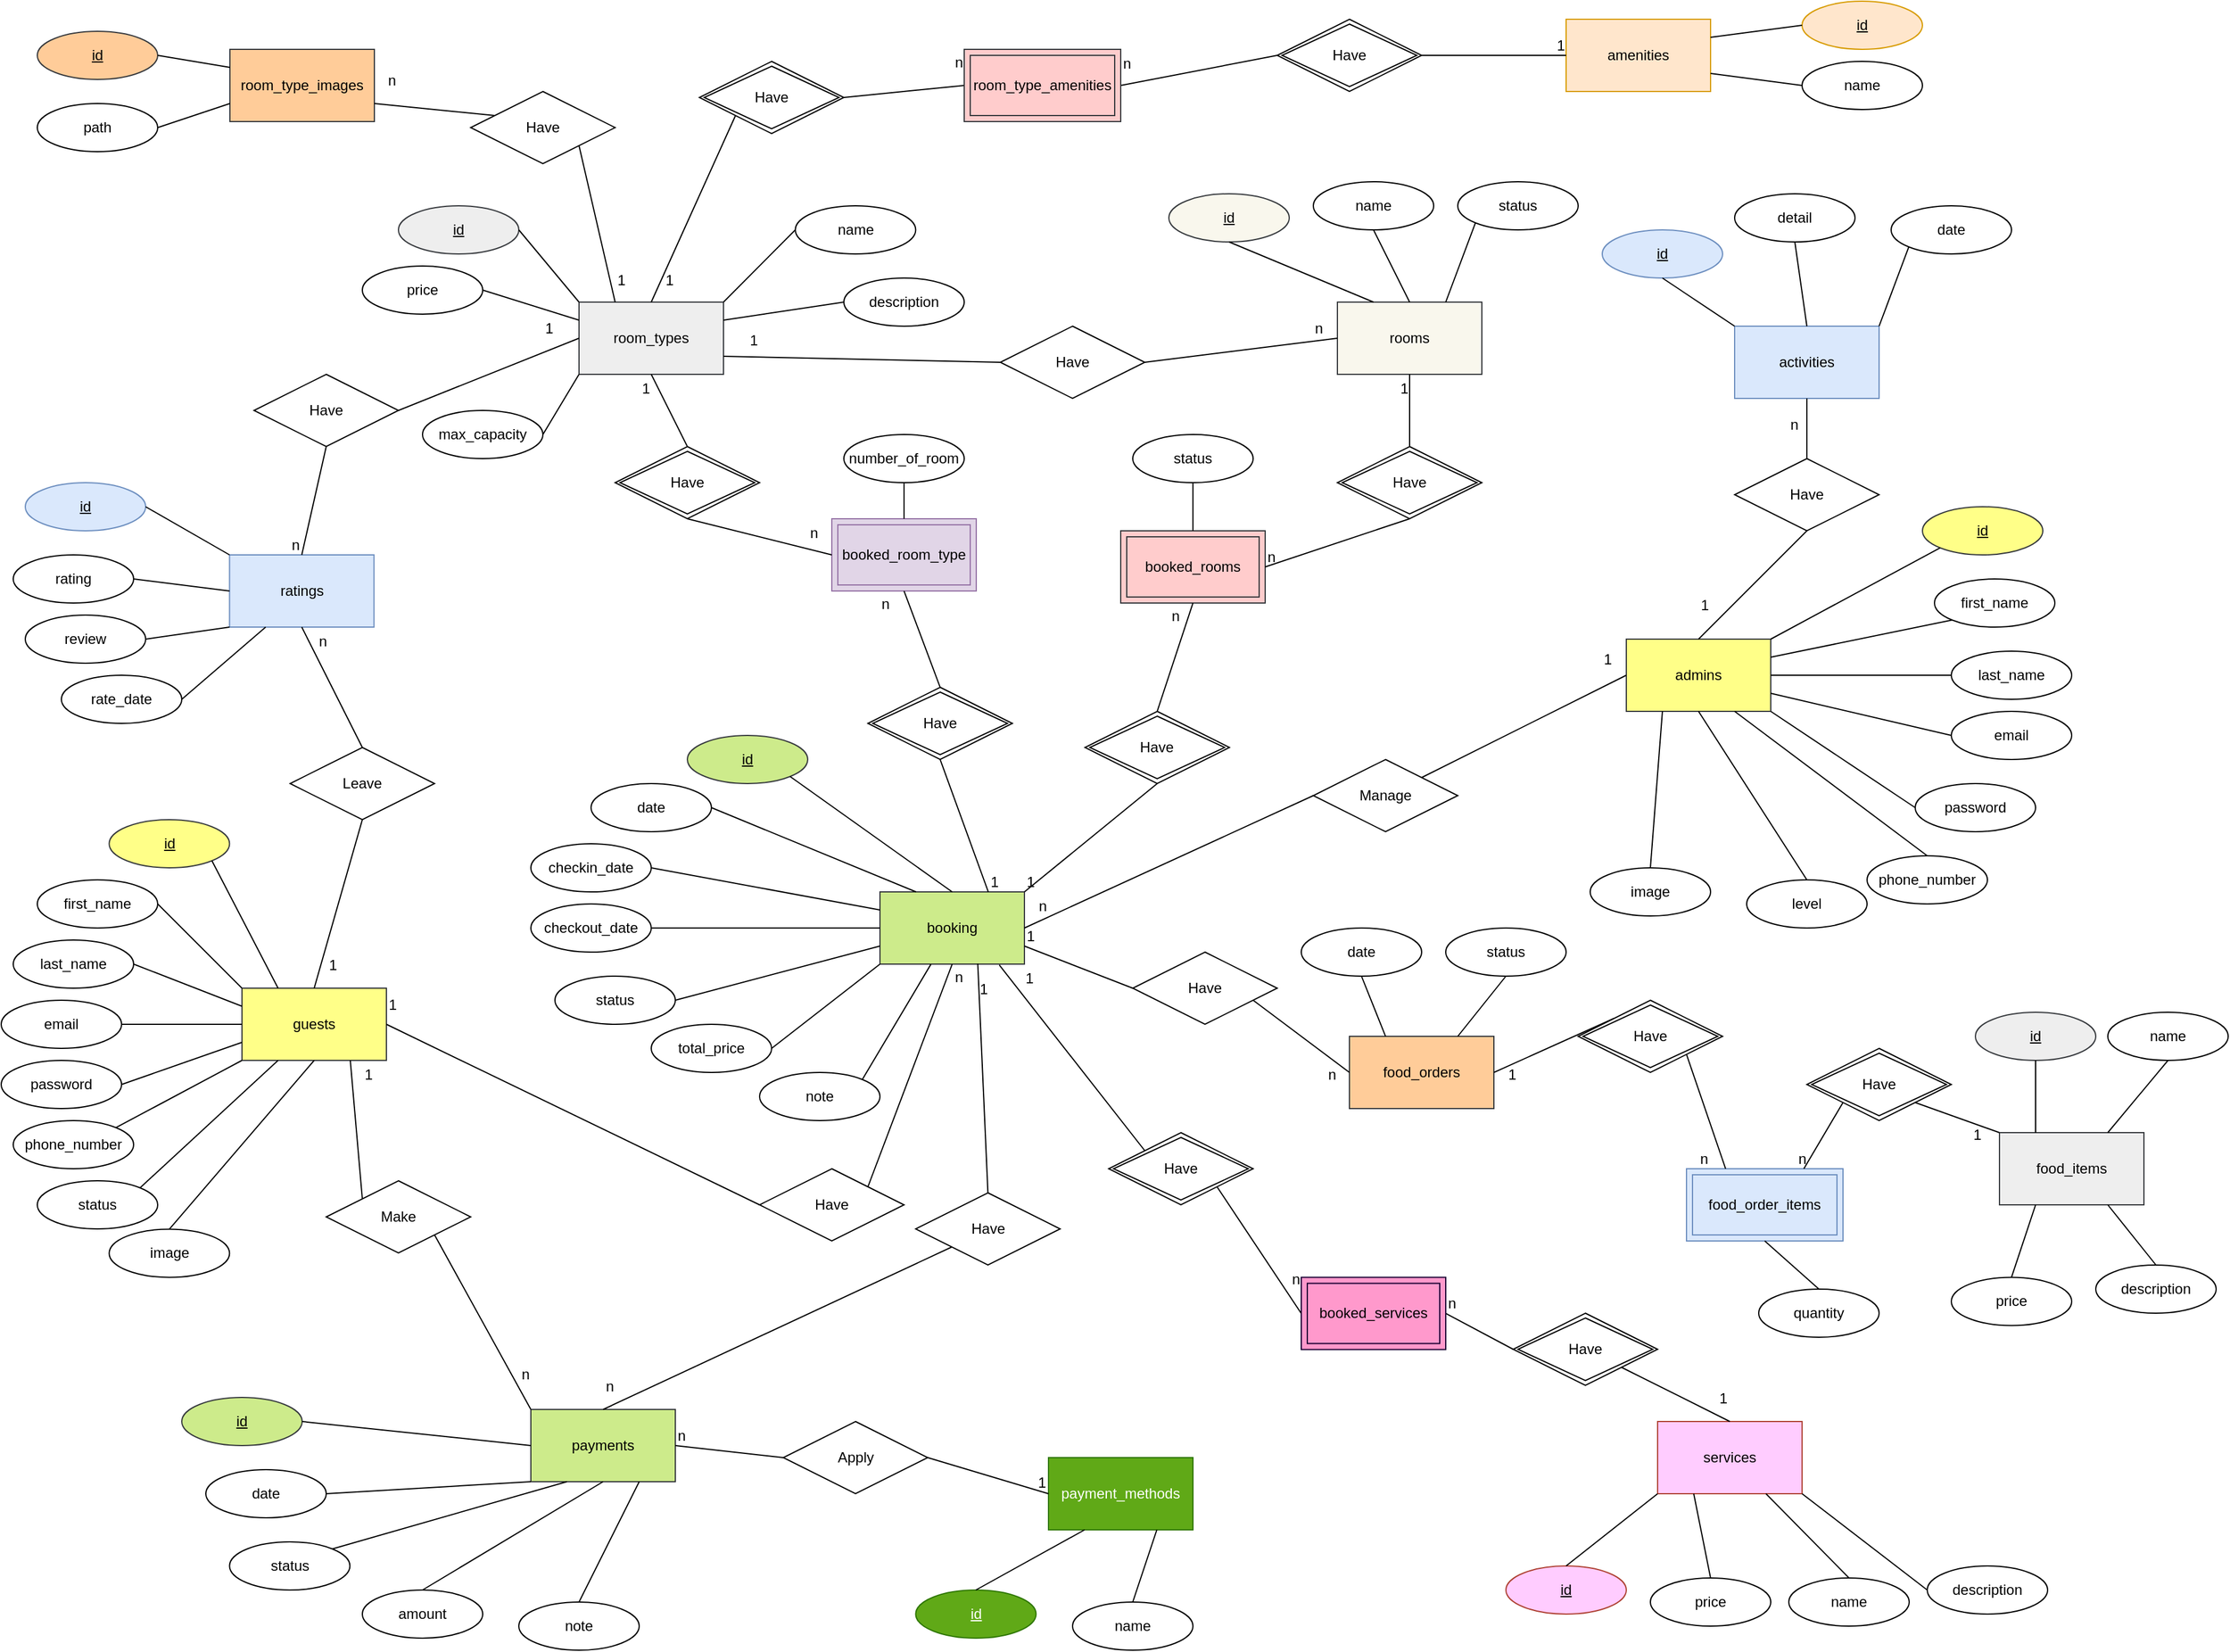 <mxfile version="23.1.5" type="device">
  <diagram name="Page-1" id="TmOH8kGRN-QStQSgD8Vr">
    <mxGraphModel dx="875" dy="518" grid="1" gridSize="10" guides="1" tooltips="1" connect="1" arrows="1" fold="1" page="1" pageScale="1" pageWidth="2000" pageHeight="1400" math="0" shadow="0">
      <root>
        <mxCell id="0" />
        <mxCell id="1" parent="0" />
        <mxCell id="iNVdrL56-xvOq6BtC5d2-1" value="guests" style="rounded=0;whiteSpace=wrap;html=1;fillColor=#ffff88;strokeColor=#36393d;" parent="1" vertex="1">
          <mxGeometry x="200" y="840" width="120" height="60" as="geometry" />
        </mxCell>
        <mxCell id="iNVdrL56-xvOq6BtC5d2-2" value="admins" style="rounded=0;whiteSpace=wrap;html=1;fillColor=#ffff88;strokeColor=#36393d;" parent="1" vertex="1">
          <mxGeometry x="1350" y="550.0" width="120" height="60" as="geometry" />
        </mxCell>
        <mxCell id="iNVdrL56-xvOq6BtC5d2-3" value="rooms" style="rounded=0;whiteSpace=wrap;html=1;fillColor=#f9f7ed;strokeColor=#36393d;" parent="1" vertex="1">
          <mxGeometry x="1110" y="270" width="120" height="60" as="geometry" />
        </mxCell>
        <mxCell id="iNVdrL56-xvOq6BtC5d2-5" value="room_types" style="rounded=0;whiteSpace=wrap;html=1;fillColor=#eeeeee;strokeColor=#36393d;" parent="1" vertex="1">
          <mxGeometry x="480" y="270" width="120" height="60" as="geometry" />
        </mxCell>
        <mxCell id="iNVdrL56-xvOq6BtC5d2-11" value="ratings" style="rounded=0;whiteSpace=wrap;html=1;fillColor=#dae8fc;strokeColor=#6c8ebf;" parent="1" vertex="1">
          <mxGeometry x="189.69" y="480" width="120" height="60" as="geometry" />
        </mxCell>
        <mxCell id="iNVdrL56-xvOq6BtC5d2-12" value="booking" style="rounded=0;whiteSpace=wrap;html=1;fillColor=#cdeb8b;strokeColor=#36393d;" parent="1" vertex="1">
          <mxGeometry x="730" y="760" width="120" height="60" as="geometry" />
        </mxCell>
        <mxCell id="iNVdrL56-xvOq6BtC5d2-15" value="&lt;u&gt;id&lt;/u&gt;" style="ellipse;whiteSpace=wrap;html=1;align=center;fillColor=#eeeeee;strokeColor=#36393d;" parent="1" vertex="1">
          <mxGeometry x="330" y="190" width="100" height="40" as="geometry" />
        </mxCell>
        <mxCell id="iNVdrL56-xvOq6BtC5d2-16" value="description" style="ellipse;whiteSpace=wrap;html=1;align=center;" parent="1" vertex="1">
          <mxGeometry x="700" y="250" width="100" height="40" as="geometry" />
        </mxCell>
        <mxCell id="iNVdrL56-xvOq6BtC5d2-18" value="max_capacity" style="ellipse;whiteSpace=wrap;html=1;align=center;" parent="1" vertex="1">
          <mxGeometry x="350" y="360" width="100" height="40" as="geometry" />
        </mxCell>
        <mxCell id="iNVdrL56-xvOq6BtC5d2-20" value="" style="endArrow=none;html=1;rounded=0;exitX=1;exitY=0.5;exitDx=0;exitDy=0;entryX=0;entryY=0;entryDx=0;entryDy=0;" parent="1" source="iNVdrL56-xvOq6BtC5d2-15" target="iNVdrL56-xvOq6BtC5d2-5" edge="1">
          <mxGeometry relative="1" as="geometry">
            <mxPoint x="840" y="670" as="sourcePoint" />
            <mxPoint x="1000" y="670" as="targetPoint" />
          </mxGeometry>
        </mxCell>
        <mxCell id="iNVdrL56-xvOq6BtC5d2-22" value="" style="endArrow=none;html=1;rounded=0;exitX=0;exitY=0.5;exitDx=0;exitDy=0;entryX=1;entryY=0.25;entryDx=0;entryDy=0;" parent="1" source="iNVdrL56-xvOq6BtC5d2-16" target="iNVdrL56-xvOq6BtC5d2-5" edge="1">
          <mxGeometry relative="1" as="geometry">
            <mxPoint x="840" y="670" as="sourcePoint" />
            <mxPoint x="1000" y="670" as="targetPoint" />
          </mxGeometry>
        </mxCell>
        <mxCell id="iNVdrL56-xvOq6BtC5d2-24" value="" style="endArrow=none;html=1;rounded=0;exitX=1;exitY=0.5;exitDx=0;exitDy=0;entryX=0;entryY=1;entryDx=0;entryDy=0;" parent="1" source="iNVdrL56-xvOq6BtC5d2-18" target="iNVdrL56-xvOq6BtC5d2-5" edge="1">
          <mxGeometry relative="1" as="geometry">
            <mxPoint x="550" y="520" as="sourcePoint" />
            <mxPoint x="560" y="480" as="targetPoint" />
          </mxGeometry>
        </mxCell>
        <mxCell id="iNVdrL56-xvOq6BtC5d2-26" value="&lt;u&gt;id&lt;/u&gt;" style="ellipse;whiteSpace=wrap;html=1;align=center;fillColor=#f9f7ed;strokeColor=#36393d;" parent="1" vertex="1">
          <mxGeometry x="970" y="180" width="100" height="40" as="geometry" />
        </mxCell>
        <mxCell id="iNVdrL56-xvOq6BtC5d2-28" value="" style="endArrow=none;html=1;rounded=0;exitX=0.5;exitY=1;exitDx=0;exitDy=0;entryX=0.25;entryY=0;entryDx=0;entryDy=0;" parent="1" source="iNVdrL56-xvOq6BtC5d2-26" target="iNVdrL56-xvOq6BtC5d2-3" edge="1">
          <mxGeometry relative="1" as="geometry">
            <mxPoint x="1320.31" y="360" as="sourcePoint" />
            <mxPoint x="1480.31" y="360" as="targetPoint" />
          </mxGeometry>
        </mxCell>
        <mxCell id="iNVdrL56-xvOq6BtC5d2-29" value="name" style="ellipse;whiteSpace=wrap;html=1;align=center;" parent="1" vertex="1">
          <mxGeometry x="1090" y="170" width="100" height="40" as="geometry" />
        </mxCell>
        <mxCell id="iNVdrL56-xvOq6BtC5d2-30" value="" style="endArrow=none;html=1;rounded=0;exitX=0.5;exitY=1;exitDx=0;exitDy=0;entryX=0.5;entryY=0;entryDx=0;entryDy=0;" parent="1" source="iNVdrL56-xvOq6BtC5d2-29" target="iNVdrL56-xvOq6BtC5d2-3" edge="1">
          <mxGeometry relative="1" as="geometry">
            <mxPoint x="1550.31" y="570" as="sourcePoint" />
            <mxPoint x="1710.31" y="570" as="targetPoint" />
          </mxGeometry>
        </mxCell>
        <mxCell id="iNVdrL56-xvOq6BtC5d2-33" value="" style="endArrow=none;html=1;rounded=0;exitX=1;exitY=0.5;exitDx=0;exitDy=0;entryX=0;entryY=0.5;entryDx=0;entryDy=0;" parent="1" source="iNVdrL56-xvOq6BtC5d2-32" target="iNVdrL56-xvOq6BtC5d2-3" edge="1">
          <mxGeometry relative="1" as="geometry">
            <mxPoint x="550" y="240" as="sourcePoint" />
            <mxPoint x="800" y="240" as="targetPoint" />
          </mxGeometry>
        </mxCell>
        <mxCell id="iNVdrL56-xvOq6BtC5d2-35" value="n" style="resizable=0;html=1;whiteSpace=wrap;align=right;verticalAlign=bottom;" parent="iNVdrL56-xvOq6BtC5d2-33" connectable="0" vertex="1">
          <mxGeometry x="1" relative="1" as="geometry">
            <mxPoint x="-10" as="offset" />
          </mxGeometry>
        </mxCell>
        <mxCell id="iNVdrL56-xvOq6BtC5d2-36" value="" style="endArrow=none;html=1;rounded=0;exitX=1;exitY=0.75;exitDx=0;exitDy=0;entryX=0;entryY=0.5;entryDx=0;entryDy=0;" parent="1" source="iNVdrL56-xvOq6BtC5d2-5" target="iNVdrL56-xvOq6BtC5d2-32" edge="1">
          <mxGeometry relative="1" as="geometry">
            <mxPoint x="1100" y="250" as="sourcePoint" />
            <mxPoint x="560" y="270" as="targetPoint" />
          </mxGeometry>
        </mxCell>
        <mxCell id="iNVdrL56-xvOq6BtC5d2-37" value="1" style="resizable=0;html=1;whiteSpace=wrap;align=left;verticalAlign=bottom;" parent="iNVdrL56-xvOq6BtC5d2-36" connectable="0" vertex="1">
          <mxGeometry x="-1" relative="1" as="geometry">
            <mxPoint x="20" y="-5" as="offset" />
          </mxGeometry>
        </mxCell>
        <mxCell id="iNVdrL56-xvOq6BtC5d2-32" value="Have" style="shape=rhombus;perimeter=rhombusPerimeter;whiteSpace=wrap;html=1;align=center;" parent="1" vertex="1">
          <mxGeometry x="830" y="290" width="120" height="60" as="geometry" />
        </mxCell>
        <mxCell id="iNVdrL56-xvOq6BtC5d2-50" value="checkin_date" style="ellipse;whiteSpace=wrap;html=1;align=center;" parent="1" vertex="1">
          <mxGeometry x="440" y="720" width="100" height="40" as="geometry" />
        </mxCell>
        <mxCell id="iNVdrL56-xvOq6BtC5d2-51" value="checkout_date" style="ellipse;whiteSpace=wrap;html=1;align=center;" parent="1" vertex="1">
          <mxGeometry x="440" y="770" width="100" height="40" as="geometry" />
        </mxCell>
        <mxCell id="iNVdrL56-xvOq6BtC5d2-52" value="" style="endArrow=none;html=1;rounded=0;exitX=1;exitY=0.5;exitDx=0;exitDy=0;entryX=0;entryY=0.25;entryDx=0;entryDy=0;" parent="1" source="iNVdrL56-xvOq6BtC5d2-50" target="iNVdrL56-xvOq6BtC5d2-12" edge="1">
          <mxGeometry relative="1" as="geometry">
            <mxPoint x="1029.69" y="760" as="sourcePoint" />
            <mxPoint x="880" y="720" as="targetPoint" />
          </mxGeometry>
        </mxCell>
        <mxCell id="iNVdrL56-xvOq6BtC5d2-53" value="" style="endArrow=none;html=1;rounded=0;exitX=0;exitY=0.5;exitDx=0;exitDy=0;entryX=1;entryY=0.5;entryDx=0;entryDy=0;" parent="1" source="iNVdrL56-xvOq6BtC5d2-12" target="iNVdrL56-xvOq6BtC5d2-51" edge="1">
          <mxGeometry relative="1" as="geometry">
            <mxPoint x="1349.69" y="450" as="sourcePoint" />
            <mxPoint x="940" y="720" as="targetPoint" />
          </mxGeometry>
        </mxCell>
        <mxCell id="iNVdrL56-xvOq6BtC5d2-74" value="&lt;u&gt;id&lt;/u&gt;" style="ellipse;whiteSpace=wrap;html=1;align=center;fillColor=#dae8fc;strokeColor=#6c8ebf;" parent="1" vertex="1">
          <mxGeometry x="20" y="420" width="100" height="40" as="geometry" />
        </mxCell>
        <mxCell id="iNVdrL56-xvOq6BtC5d2-75" value="" style="endArrow=none;html=1;rounded=0;exitX=0;exitY=0;exitDx=0;exitDy=0;entryX=1;entryY=0.5;entryDx=0;entryDy=0;" parent="1" source="iNVdrL56-xvOq6BtC5d2-11" target="iNVdrL56-xvOq6BtC5d2-74" edge="1">
          <mxGeometry relative="1" as="geometry">
            <mxPoint x="539.69" y="680" as="sourcePoint" />
            <mxPoint x="699.69" y="680" as="targetPoint" />
          </mxGeometry>
        </mxCell>
        <mxCell id="iNVdrL56-xvOq6BtC5d2-76" value="rating" style="ellipse;whiteSpace=wrap;html=1;align=center;" parent="1" vertex="1">
          <mxGeometry x="10" y="480" width="100" height="40" as="geometry" />
        </mxCell>
        <mxCell id="iNVdrL56-xvOq6BtC5d2-77" value="" style="endArrow=none;html=1;rounded=0;exitX=0;exitY=0.5;exitDx=0;exitDy=0;entryX=1;entryY=0.5;entryDx=0;entryDy=0;" parent="1" source="iNVdrL56-xvOq6BtC5d2-11" target="iNVdrL56-xvOq6BtC5d2-76" edge="1">
          <mxGeometry relative="1" as="geometry">
            <mxPoint x="539.69" y="680" as="sourcePoint" />
            <mxPoint x="699.69" y="680" as="targetPoint" />
          </mxGeometry>
        </mxCell>
        <mxCell id="iNVdrL56-xvOq6BtC5d2-78" value="review" style="ellipse;whiteSpace=wrap;html=1;align=center;" parent="1" vertex="1">
          <mxGeometry x="20.0" y="530" width="100" height="40" as="geometry" />
        </mxCell>
        <mxCell id="iNVdrL56-xvOq6BtC5d2-79" value="" style="endArrow=none;html=1;rounded=0;exitX=1;exitY=0.5;exitDx=0;exitDy=0;entryX=0;entryY=1;entryDx=0;entryDy=0;" parent="1" source="iNVdrL56-xvOq6BtC5d2-78" target="iNVdrL56-xvOq6BtC5d2-11" edge="1">
          <mxGeometry relative="1" as="geometry">
            <mxPoint x="539.69" y="680" as="sourcePoint" />
            <mxPoint x="699.69" y="680" as="targetPoint" />
          </mxGeometry>
        </mxCell>
        <mxCell id="iNVdrL56-xvOq6BtC5d2-86" value="" style="endArrow=none;html=1;rounded=0;exitX=0.5;exitY=1;exitDx=0;exitDy=0;entryX=0.5;entryY=0;entryDx=0;entryDy=0;" parent="1" source="iNVdrL56-xvOq6BtC5d2-89" target="iNVdrL56-xvOq6BtC5d2-11" edge="1">
          <mxGeometry relative="1" as="geometry">
            <mxPoint x="610" y="330" as="sourcePoint" />
            <mxPoint x="580" y="310" as="targetPoint" />
          </mxGeometry>
        </mxCell>
        <mxCell id="iNVdrL56-xvOq6BtC5d2-88" value="n" style="resizable=0;html=1;whiteSpace=wrap;align=right;verticalAlign=bottom;" parent="iNVdrL56-xvOq6BtC5d2-86" connectable="0" vertex="1">
          <mxGeometry x="1" relative="1" as="geometry">
            <mxPoint as="offset" />
          </mxGeometry>
        </mxCell>
        <mxCell id="iNVdrL56-xvOq6BtC5d2-90" value="" style="endArrow=none;html=1;rounded=0;entryX=1;entryY=0.5;entryDx=0;entryDy=0;exitX=0;exitY=0.5;exitDx=0;exitDy=0;" parent="1" source="iNVdrL56-xvOq6BtC5d2-5" target="iNVdrL56-xvOq6BtC5d2-89" edge="1">
          <mxGeometry relative="1" as="geometry">
            <mxPoint x="380" y="250" as="sourcePoint" />
            <mxPoint x="550" y="360" as="targetPoint" />
          </mxGeometry>
        </mxCell>
        <mxCell id="iNVdrL56-xvOq6BtC5d2-91" value="1" style="resizable=0;html=1;whiteSpace=wrap;align=left;verticalAlign=bottom;" parent="iNVdrL56-xvOq6BtC5d2-90" connectable="0" vertex="1">
          <mxGeometry x="-1" relative="1" as="geometry">
            <mxPoint x="-30" as="offset" />
          </mxGeometry>
        </mxCell>
        <mxCell id="iNVdrL56-xvOq6BtC5d2-89" value="Have" style="shape=rhombus;perimeter=rhombusPerimeter;whiteSpace=wrap;html=1;align=center;" parent="1" vertex="1">
          <mxGeometry x="210" y="330" width="120" height="60" as="geometry" />
        </mxCell>
        <mxCell id="iNVdrL56-xvOq6BtC5d2-104" value="total_price" style="ellipse;whiteSpace=wrap;html=1;align=center;" parent="1" vertex="1">
          <mxGeometry x="540" y="870" width="100" height="40" as="geometry" />
        </mxCell>
        <mxCell id="iNVdrL56-xvOq6BtC5d2-105" value="" style="endArrow=none;html=1;rounded=0;exitX=1;exitY=0.5;exitDx=0;exitDy=0;entryX=0;entryY=1;entryDx=0;entryDy=0;" parent="1" source="iNVdrL56-xvOq6BtC5d2-104" target="iNVdrL56-xvOq6BtC5d2-12" edge="1">
          <mxGeometry relative="1" as="geometry">
            <mxPoint x="1169.69" y="600" as="sourcePoint" />
            <mxPoint x="590" y="830" as="targetPoint" />
          </mxGeometry>
        </mxCell>
        <mxCell id="iNVdrL56-xvOq6BtC5d2-110" value="" style="endArrow=none;html=1;rounded=0;entryX=0.5;entryY=0;entryDx=0;entryDy=0;exitX=0.5;exitY=1;exitDx=0;exitDy=0;" parent="1" source="iNVdrL56-xvOq6BtC5d2-124" target="iNVdrL56-xvOq6BtC5d2-1" edge="1">
          <mxGeometry relative="1" as="geometry">
            <mxPoint x="90.003" y="805.833" as="sourcePoint" />
            <mxPoint x="191.67" y="870" as="targetPoint" />
          </mxGeometry>
        </mxCell>
        <mxCell id="iNVdrL56-xvOq6BtC5d2-112" value="1" style="resizable=0;html=1;whiteSpace=wrap;align=right;verticalAlign=bottom;" parent="iNVdrL56-xvOq6BtC5d2-110" connectable="0" vertex="1">
          <mxGeometry x="1" relative="1" as="geometry">
            <mxPoint x="20" y="-10" as="offset" />
          </mxGeometry>
        </mxCell>
        <mxCell id="iNVdrL56-xvOq6BtC5d2-117" value="" style="endArrow=none;html=1;rounded=0;exitX=1;exitY=0;exitDx=0;exitDy=0;entryX=0.5;entryY=1;entryDx=0;entryDy=0;" parent="1" source="iNVdrL56-xvOq6BtC5d2-120" target="iNVdrL56-xvOq6BtC5d2-12" edge="1">
          <mxGeometry relative="1" as="geometry">
            <mxPoint x="560" y="570" as="sourcePoint" />
            <mxPoint x="830" y="490" as="targetPoint" />
          </mxGeometry>
        </mxCell>
        <mxCell id="iNVdrL56-xvOq6BtC5d2-119" value="n" style="resizable=0;html=1;whiteSpace=wrap;align=right;verticalAlign=bottom;" parent="iNVdrL56-xvOq6BtC5d2-117" connectable="0" vertex="1">
          <mxGeometry x="1" relative="1" as="geometry">
            <mxPoint x="10" y="20" as="offset" />
          </mxGeometry>
        </mxCell>
        <mxCell id="iNVdrL56-xvOq6BtC5d2-121" value="" style="endArrow=none;html=1;rounded=0;exitX=1;exitY=0.5;exitDx=0;exitDy=0;entryX=0;entryY=0.5;entryDx=0;entryDy=0;" parent="1" source="iNVdrL56-xvOq6BtC5d2-1" target="iNVdrL56-xvOq6BtC5d2-120" edge="1">
          <mxGeometry relative="1" as="geometry">
            <mxPoint x="690" y="600" as="sourcePoint" />
            <mxPoint x="970" y="390" as="targetPoint" />
          </mxGeometry>
        </mxCell>
        <mxCell id="iNVdrL56-xvOq6BtC5d2-122" value="1" style="resizable=0;html=1;whiteSpace=wrap;align=left;verticalAlign=bottom;" parent="iNVdrL56-xvOq6BtC5d2-121" connectable="0" vertex="1">
          <mxGeometry x="-1" relative="1" as="geometry">
            <mxPoint y="-8" as="offset" />
          </mxGeometry>
        </mxCell>
        <mxCell id="iNVdrL56-xvOq6BtC5d2-120" value="Have" style="shape=rhombus;perimeter=rhombusPerimeter;whiteSpace=wrap;html=1;align=center;" parent="1" vertex="1">
          <mxGeometry x="630" y="990" width="120" height="60" as="geometry" />
        </mxCell>
        <mxCell id="iNVdrL56-xvOq6BtC5d2-125" value="" style="endArrow=none;html=1;rounded=0;exitX=0.5;exitY=1;exitDx=0;exitDy=0;entryX=0.5;entryY=0;entryDx=0;entryDy=0;" parent="1" source="iNVdrL56-xvOq6BtC5d2-11" target="iNVdrL56-xvOq6BtC5d2-124" edge="1">
          <mxGeometry relative="1" as="geometry">
            <mxPoint x="350" y="460" as="sourcePoint" />
            <mxPoint x="570" y="600" as="targetPoint" />
          </mxGeometry>
        </mxCell>
        <mxCell id="iNVdrL56-xvOq6BtC5d2-126" value="n" style="resizable=0;html=1;whiteSpace=wrap;align=left;verticalAlign=bottom;" parent="iNVdrL56-xvOq6BtC5d2-125" connectable="0" vertex="1">
          <mxGeometry x="-1" relative="1" as="geometry">
            <mxPoint x="12" y="20" as="offset" />
          </mxGeometry>
        </mxCell>
        <mxCell id="iNVdrL56-xvOq6BtC5d2-124" value="Leave" style="shape=rhombus;perimeter=rhombusPerimeter;whiteSpace=wrap;html=1;align=center;" parent="1" vertex="1">
          <mxGeometry x="240" y="640" width="120" height="60" as="geometry" />
        </mxCell>
        <mxCell id="iNVdrL56-xvOq6BtC5d2-135" value="&lt;u&gt;id&lt;/u&gt;" style="ellipse;whiteSpace=wrap;html=1;align=center;fillColor=#cdeb8b;strokeColor=#36393d;" parent="1" vertex="1">
          <mxGeometry x="570" y="630" width="100" height="40" as="geometry" />
        </mxCell>
        <mxCell id="iNVdrL56-xvOq6BtC5d2-136" value="" style="endArrow=none;html=1;rounded=0;entryX=1;entryY=1;entryDx=0;entryDy=0;exitX=0.5;exitY=0;exitDx=0;exitDy=0;" parent="1" source="iNVdrL56-xvOq6BtC5d2-12" target="iNVdrL56-xvOq6BtC5d2-135" edge="1">
          <mxGeometry relative="1" as="geometry">
            <mxPoint x="770" y="710" as="sourcePoint" />
            <mxPoint x="709.69" y="830" as="targetPoint" />
          </mxGeometry>
        </mxCell>
        <mxCell id="R3hhYn6RmcttiKyY-PZd-6" value="&lt;u&gt;id&lt;/u&gt;" style="ellipse;whiteSpace=wrap;html=1;align=center;fillColor=#ffff88;strokeColor=#36393d;" parent="1" vertex="1">
          <mxGeometry x="1596.01" y="440.0" width="100" height="40" as="geometry" />
        </mxCell>
        <mxCell id="R3hhYn6RmcttiKyY-PZd-7" value="first_name" style="ellipse;whiteSpace=wrap;html=1;align=center;" parent="1" vertex="1">
          <mxGeometry x="1606.01" y="500.0" width="100" height="40" as="geometry" />
        </mxCell>
        <mxCell id="R3hhYn6RmcttiKyY-PZd-8" value="email" style="ellipse;whiteSpace=wrap;html=1;align=center;" parent="1" vertex="1">
          <mxGeometry x="1620" y="610.0" width="100" height="40" as="geometry" />
        </mxCell>
        <mxCell id="R3hhYn6RmcttiKyY-PZd-9" value="phone_number" style="ellipse;whiteSpace=wrap;html=1;align=center;" parent="1" vertex="1">
          <mxGeometry x="1550" y="730.0" width="100" height="40" as="geometry" />
        </mxCell>
        <mxCell id="R3hhYn6RmcttiKyY-PZd-10" value="" style="endArrow=none;html=1;rounded=0;entryX=0;entryY=1;entryDx=0;entryDy=0;exitX=1;exitY=0;exitDx=0;exitDy=0;" parent="1" source="iNVdrL56-xvOq6BtC5d2-2" target="R3hhYn6RmcttiKyY-PZd-6" edge="1">
          <mxGeometry width="50" height="50" relative="1" as="geometry">
            <mxPoint x="887.98" y="1030.4" as="sourcePoint" />
            <mxPoint x="937.98" y="980.4" as="targetPoint" />
          </mxGeometry>
        </mxCell>
        <mxCell id="R3hhYn6RmcttiKyY-PZd-11" value="" style="endArrow=none;html=1;rounded=0;entryX=0;entryY=0.5;entryDx=0;entryDy=0;exitX=1;exitY=0.75;exitDx=0;exitDy=0;" parent="1" source="iNVdrL56-xvOq6BtC5d2-2" target="R3hhYn6RmcttiKyY-PZd-8" edge="1">
          <mxGeometry width="50" height="50" relative="1" as="geometry">
            <mxPoint x="1287.98" y="560" as="sourcePoint" />
            <mxPoint x="1097.98" y="950.4" as="targetPoint" />
          </mxGeometry>
        </mxCell>
        <mxCell id="R3hhYn6RmcttiKyY-PZd-12" value="" style="endArrow=none;html=1;rounded=0;entryX=0.5;entryY=0;entryDx=0;entryDy=0;exitX=0.75;exitY=1;exitDx=0;exitDy=0;" parent="1" source="iNVdrL56-xvOq6BtC5d2-2" target="R3hhYn6RmcttiKyY-PZd-9" edge="1">
          <mxGeometry width="50" height="50" relative="1" as="geometry">
            <mxPoint x="1617.98" y="590" as="sourcePoint" />
            <mxPoint x="1097.98" y="950.4" as="targetPoint" />
          </mxGeometry>
        </mxCell>
        <mxCell id="R3hhYn6RmcttiKyY-PZd-13" value="" style="endArrow=none;html=1;rounded=0;exitX=0;exitY=1;exitDx=0;exitDy=0;entryX=1;entryY=0.25;entryDx=0;entryDy=0;" parent="1" source="R3hhYn6RmcttiKyY-PZd-7" target="iNVdrL56-xvOq6BtC5d2-2" edge="1">
          <mxGeometry width="50" height="50" relative="1" as="geometry">
            <mxPoint x="1047.98" y="1000.4" as="sourcePoint" />
            <mxPoint x="1137.98" y="920.4" as="targetPoint" />
          </mxGeometry>
        </mxCell>
        <mxCell id="R3hhYn6RmcttiKyY-PZd-14" value="password" style="ellipse;whiteSpace=wrap;html=1;align=center;" parent="1" vertex="1">
          <mxGeometry x="1590" y="670.0" width="100" height="40" as="geometry" />
        </mxCell>
        <mxCell id="R3hhYn6RmcttiKyY-PZd-15" value="" style="endArrow=none;html=1;rounded=0;entryX=0;entryY=0.5;entryDx=0;entryDy=0;exitX=1;exitY=1;exitDx=0;exitDy=0;" parent="1" source="iNVdrL56-xvOq6BtC5d2-2" target="R3hhYn6RmcttiKyY-PZd-14" edge="1">
          <mxGeometry width="50" height="50" relative="1" as="geometry">
            <mxPoint x="1307.98" y="580" as="sourcePoint" />
            <mxPoint x="1127.98" y="1050.4" as="targetPoint" />
          </mxGeometry>
        </mxCell>
        <mxCell id="R3hhYn6RmcttiKyY-PZd-30" value="&lt;u&gt;id&lt;/u&gt;" style="ellipse;whiteSpace=wrap;html=1;align=center;fillColor=#ffff88;strokeColor=#36393d;" parent="1" vertex="1">
          <mxGeometry x="89.69" y="700" width="100" height="40" as="geometry" />
        </mxCell>
        <mxCell id="R3hhYn6RmcttiKyY-PZd-31" value="first_name" style="ellipse;whiteSpace=wrap;html=1;align=center;" parent="1" vertex="1">
          <mxGeometry x="30.0" y="750" width="100" height="40" as="geometry" />
        </mxCell>
        <mxCell id="R3hhYn6RmcttiKyY-PZd-32" value="email" style="ellipse;whiteSpace=wrap;html=1;align=center;" parent="1" vertex="1">
          <mxGeometry x="1.421e-14" y="850" width="100" height="40" as="geometry" />
        </mxCell>
        <mxCell id="R3hhYn6RmcttiKyY-PZd-33" value="phone_number" style="ellipse;whiteSpace=wrap;html=1;align=center;" parent="1" vertex="1">
          <mxGeometry x="10" y="950" width="100" height="40" as="geometry" />
        </mxCell>
        <mxCell id="R3hhYn6RmcttiKyY-PZd-34" value="password" style="ellipse;whiteSpace=wrap;html=1;align=center;" parent="1" vertex="1">
          <mxGeometry x="1.421e-14" y="900" width="100" height="40" as="geometry" />
        </mxCell>
        <mxCell id="R3hhYn6RmcttiKyY-PZd-35" value="last_name" style="ellipse;whiteSpace=wrap;html=1;align=center;" parent="1" vertex="1">
          <mxGeometry x="10" y="800" width="100" height="40" as="geometry" />
        </mxCell>
        <mxCell id="R3hhYn6RmcttiKyY-PZd-39" value="" style="endArrow=none;html=1;rounded=0;exitX=1;exitY=0;exitDx=0;exitDy=0;entryX=0;entryY=0.5;entryDx=0;entryDy=0;" parent="1" source="R3hhYn6RmcttiKyY-PZd-42" target="iNVdrL56-xvOq6BtC5d2-2" edge="1">
          <mxGeometry relative="1" as="geometry">
            <mxPoint x="1230" y="680" as="sourcePoint" />
            <mxPoint x="1390" y="680" as="targetPoint" />
          </mxGeometry>
        </mxCell>
        <mxCell id="R3hhYn6RmcttiKyY-PZd-41" value="1" style="resizable=0;html=1;whiteSpace=wrap;align=right;verticalAlign=bottom;" parent="R3hhYn6RmcttiKyY-PZd-39" connectable="0" vertex="1">
          <mxGeometry x="1" relative="1" as="geometry">
            <mxPoint x="-10" y="-5" as="offset" />
          </mxGeometry>
        </mxCell>
        <mxCell id="R3hhYn6RmcttiKyY-PZd-43" value="" style="endArrow=none;html=1;rounded=0;exitX=1;exitY=0.5;exitDx=0;exitDy=0;entryX=0;entryY=0.5;entryDx=0;entryDy=0;" parent="1" source="iNVdrL56-xvOq6BtC5d2-12" target="R3hhYn6RmcttiKyY-PZd-42" edge="1">
          <mxGeometry relative="1" as="geometry">
            <mxPoint x="1280" y="380" as="sourcePoint" />
            <mxPoint x="1360" y="780" as="targetPoint" />
          </mxGeometry>
        </mxCell>
        <mxCell id="R3hhYn6RmcttiKyY-PZd-44" value="n" style="resizable=0;html=1;whiteSpace=wrap;align=left;verticalAlign=bottom;" parent="R3hhYn6RmcttiKyY-PZd-43" connectable="0" vertex="1">
          <mxGeometry x="-1" relative="1" as="geometry">
            <mxPoint x="10" y="-10" as="offset" />
          </mxGeometry>
        </mxCell>
        <mxCell id="R3hhYn6RmcttiKyY-PZd-42" value="Manage" style="shape=rhombus;perimeter=rhombusPerimeter;whiteSpace=wrap;html=1;align=center;" parent="1" vertex="1">
          <mxGeometry x="1090" y="650" width="120" height="60" as="geometry" />
        </mxCell>
        <mxCell id="R3hhYn6RmcttiKyY-PZd-49" value="" style="endArrow=none;html=1;rounded=0;exitX=1;exitY=1;exitDx=0;exitDy=0;entryX=0.25;entryY=0;entryDx=0;entryDy=0;" parent="1" source="R3hhYn6RmcttiKyY-PZd-30" target="iNVdrL56-xvOq6BtC5d2-1" edge="1">
          <mxGeometry relative="1" as="geometry">
            <mxPoint x="311.67" y="860" as="sourcePoint" />
            <mxPoint x="471.67" y="860" as="targetPoint" />
          </mxGeometry>
        </mxCell>
        <mxCell id="R3hhYn6RmcttiKyY-PZd-50" value="" style="endArrow=none;html=1;rounded=0;exitX=1;exitY=0.5;exitDx=0;exitDy=0;entryX=0;entryY=0;entryDx=0;entryDy=0;" parent="1" source="R3hhYn6RmcttiKyY-PZd-31" target="iNVdrL56-xvOq6BtC5d2-1" edge="1">
          <mxGeometry relative="1" as="geometry">
            <mxPoint x="311.67" y="860" as="sourcePoint" />
            <mxPoint x="300" y="810" as="targetPoint" />
          </mxGeometry>
        </mxCell>
        <mxCell id="R3hhYn6RmcttiKyY-PZd-51" value="" style="endArrow=none;html=1;rounded=0;exitX=1;exitY=0.5;exitDx=0;exitDy=0;entryX=0;entryY=0.25;entryDx=0;entryDy=0;" parent="1" source="R3hhYn6RmcttiKyY-PZd-35" target="iNVdrL56-xvOq6BtC5d2-1" edge="1">
          <mxGeometry relative="1" as="geometry">
            <mxPoint x="311.67" y="969.22" as="sourcePoint" />
            <mxPoint x="471.67" y="969.22" as="targetPoint" />
          </mxGeometry>
        </mxCell>
        <mxCell id="R3hhYn6RmcttiKyY-PZd-52" value="" style="endArrow=none;html=1;rounded=0;exitX=1;exitY=0.5;exitDx=0;exitDy=0;entryX=0;entryY=0.5;entryDx=0;entryDy=0;" parent="1" source="R3hhYn6RmcttiKyY-PZd-32" target="iNVdrL56-xvOq6BtC5d2-1" edge="1">
          <mxGeometry relative="1" as="geometry">
            <mxPoint x="281.67" y="989.22" as="sourcePoint" />
            <mxPoint x="451.67" y="1019.22" as="targetPoint" />
          </mxGeometry>
        </mxCell>
        <mxCell id="R3hhYn6RmcttiKyY-PZd-53" value="" style="endArrow=none;html=1;rounded=0;exitX=1;exitY=0.5;exitDx=0;exitDy=0;entryX=0;entryY=0.75;entryDx=0;entryDy=0;" parent="1" source="R3hhYn6RmcttiKyY-PZd-34" target="iNVdrL56-xvOq6BtC5d2-1" edge="1">
          <mxGeometry relative="1" as="geometry">
            <mxPoint x="281.67" y="999.22" as="sourcePoint" />
            <mxPoint x="441.67" y="999.22" as="targetPoint" />
          </mxGeometry>
        </mxCell>
        <mxCell id="R3hhYn6RmcttiKyY-PZd-54" value="" style="endArrow=none;html=1;rounded=0;exitX=1;exitY=0;exitDx=0;exitDy=0;entryX=0;entryY=1;entryDx=0;entryDy=0;" parent="1" source="R3hhYn6RmcttiKyY-PZd-33" target="iNVdrL56-xvOq6BtC5d2-1" edge="1">
          <mxGeometry relative="1" as="geometry">
            <mxPoint x="281.67" y="999.22" as="sourcePoint" />
            <mxPoint x="441.67" y="999.22" as="targetPoint" />
          </mxGeometry>
        </mxCell>
        <mxCell id="DpSDj8rsgAigNNCUo-79-3" value="rate_date" style="ellipse;whiteSpace=wrap;html=1;align=center;" parent="1" vertex="1">
          <mxGeometry x="50" y="580" width="100" height="40" as="geometry" />
        </mxCell>
        <mxCell id="DpSDj8rsgAigNNCUo-79-4" value="" style="endArrow=none;html=1;rounded=0;exitX=1;exitY=0.5;exitDx=0;exitDy=0;entryX=0.25;entryY=1;entryDx=0;entryDy=0;" parent="1" source="DpSDj8rsgAigNNCUo-79-3" target="iNVdrL56-xvOq6BtC5d2-11" edge="1">
          <mxGeometry relative="1" as="geometry">
            <mxPoint x="104.69" y="346" as="sourcePoint" />
            <mxPoint x="219.69" y="350" as="targetPoint" />
          </mxGeometry>
        </mxCell>
        <mxCell id="s2W95KAS4lfjPpWJaVkB-1" value="status" style="ellipse;whiteSpace=wrap;html=1;align=center;" parent="1" vertex="1">
          <mxGeometry x="30.0" y="1000" width="100" height="40" as="geometry" />
        </mxCell>
        <mxCell id="s2W95KAS4lfjPpWJaVkB-2" value="" style="endArrow=none;html=1;rounded=0;exitX=1;exitY=0;exitDx=0;exitDy=0;entryX=0.25;entryY=1;entryDx=0;entryDy=0;" parent="1" source="s2W95KAS4lfjPpWJaVkB-1" target="iNVdrL56-xvOq6BtC5d2-1" edge="1">
          <mxGeometry width="50" height="50" relative="1" as="geometry">
            <mxPoint x="431.67" y="1049.22" as="sourcePoint" />
            <mxPoint x="410" y="1020" as="targetPoint" />
          </mxGeometry>
        </mxCell>
        <mxCell id="K1WTxmESKm2JUMPnz4bz-3" value="image" style="ellipse;whiteSpace=wrap;html=1;align=center;" parent="1" vertex="1">
          <mxGeometry x="89.69" y="1040.22" width="100" height="40" as="geometry" />
        </mxCell>
        <mxCell id="K1WTxmESKm2JUMPnz4bz-5" value="" style="endArrow=none;html=1;rounded=0;entryX=0.5;entryY=1;entryDx=0;entryDy=0;exitX=0.5;exitY=0;exitDx=0;exitDy=0;" parent="1" source="K1WTxmESKm2JUMPnz4bz-3" target="iNVdrL56-xvOq6BtC5d2-1" edge="1">
          <mxGeometry width="50" height="50" relative="1" as="geometry">
            <mxPoint x="391.67" y="1109.22" as="sourcePoint" />
            <mxPoint x="431.67" y="999.22" as="targetPoint" />
          </mxGeometry>
        </mxCell>
        <mxCell id="K1WTxmESKm2JUMPnz4bz-6" value="room_type_images" style="rounded=0;whiteSpace=wrap;html=1;fillColor=#ffcc99;strokeColor=#36393d;" parent="1" vertex="1">
          <mxGeometry x="190" y="60.0" width="120" height="60" as="geometry" />
        </mxCell>
        <mxCell id="K1WTxmESKm2JUMPnz4bz-7" value="&lt;u&gt;id&lt;/u&gt;" style="ellipse;whiteSpace=wrap;html=1;align=center;fillColor=#ffcc99;strokeColor=#36393d;" parent="1" vertex="1">
          <mxGeometry x="30" y="45.0" width="100" height="40" as="geometry" />
        </mxCell>
        <mxCell id="K1WTxmESKm2JUMPnz4bz-8" value="" style="endArrow=none;html=1;rounded=0;exitX=1;exitY=0.5;exitDx=0;exitDy=0;entryX=0;entryY=0.25;entryDx=0;entryDy=0;" parent="1" source="K1WTxmESKm2JUMPnz4bz-7" target="K1WTxmESKm2JUMPnz4bz-6" edge="1">
          <mxGeometry relative="1" as="geometry">
            <mxPoint x="243.99" y="395.03" as="sourcePoint" />
            <mxPoint x="403.99" y="395.03" as="targetPoint" />
          </mxGeometry>
        </mxCell>
        <mxCell id="K1WTxmESKm2JUMPnz4bz-9" value="path" style="ellipse;whiteSpace=wrap;html=1;align=center;" parent="1" vertex="1">
          <mxGeometry x="30.0" y="105" width="100" height="40" as="geometry" />
        </mxCell>
        <mxCell id="K1WTxmESKm2JUMPnz4bz-10" value="" style="endArrow=none;html=1;rounded=0;entryX=1;entryY=0.5;entryDx=0;entryDy=0;exitX=0;exitY=0.75;exitDx=0;exitDy=0;" parent="1" source="K1WTxmESKm2JUMPnz4bz-6" target="K1WTxmESKm2JUMPnz4bz-9" edge="1">
          <mxGeometry relative="1" as="geometry">
            <mxPoint x="233.99" y="435.03" as="sourcePoint" />
            <mxPoint x="433.99" y="425.03" as="targetPoint" />
          </mxGeometry>
        </mxCell>
        <mxCell id="K1WTxmESKm2JUMPnz4bz-12" value="" style="endArrow=none;html=1;rounded=0;exitX=1;exitY=0.5;exitDx=0;exitDy=0;entryX=1;entryY=0.75;entryDx=0;entryDy=0;" parent="1" source="itNhFQf80mc7cECG1uvD-1" target="K1WTxmESKm2JUMPnz4bz-6" edge="1">
          <mxGeometry relative="1" as="geometry">
            <mxPoint x="-315.31" y="25" as="sourcePoint" />
            <mxPoint x="-305.31" y="15" as="targetPoint" />
          </mxGeometry>
        </mxCell>
        <mxCell id="K1WTxmESKm2JUMPnz4bz-14" value="n" style="resizable=0;html=1;whiteSpace=wrap;align=right;verticalAlign=bottom;" parent="K1WTxmESKm2JUMPnz4bz-12" connectable="0" vertex="1">
          <mxGeometry x="1" relative="1" as="geometry">
            <mxPoint x="20" y="-10" as="offset" />
          </mxGeometry>
        </mxCell>
        <mxCell id="K1WTxmESKm2JUMPnz4bz-20" value="" style="endArrow=none;html=1;rounded=0;exitX=0.25;exitY=0;exitDx=0;exitDy=0;entryX=1;entryY=1;entryDx=0;entryDy=0;" parent="1" source="iNVdrL56-xvOq6BtC5d2-5" target="itNhFQf80mc7cECG1uvD-1" edge="1">
          <mxGeometry relative="1" as="geometry">
            <mxPoint x="850" y="195" as="sourcePoint" />
            <mxPoint x="1030" y="170" as="targetPoint" />
          </mxGeometry>
        </mxCell>
        <mxCell id="K1WTxmESKm2JUMPnz4bz-21" value="1" style="resizable=0;html=1;whiteSpace=wrap;align=left;verticalAlign=bottom;" parent="K1WTxmESKm2JUMPnz4bz-20" connectable="0" vertex="1">
          <mxGeometry x="-1" relative="1" as="geometry">
            <mxPoint y="-10" as="offset" />
          </mxGeometry>
        </mxCell>
        <mxCell id="itNhFQf80mc7cECG1uvD-1" value="Have" style="shape=rhombus;perimeter=rhombusPerimeter;whiteSpace=wrap;html=1;align=center;" parent="1" vertex="1">
          <mxGeometry x="390.0" y="95" width="120" height="60" as="geometry" />
        </mxCell>
        <mxCell id="bVqcQ3grL0vSUal03duc-1" value="level" style="ellipse;whiteSpace=wrap;html=1;align=center;" parent="1" vertex="1">
          <mxGeometry x="1450" y="750.0" width="100" height="40" as="geometry" />
        </mxCell>
        <mxCell id="bVqcQ3grL0vSUal03duc-2" value="" style="endArrow=none;html=1;rounded=0;exitX=0.5;exitY=1;exitDx=0;exitDy=0;entryX=0.5;entryY=0;entryDx=0;entryDy=0;" parent="1" source="iNVdrL56-xvOq6BtC5d2-2" target="bVqcQ3grL0vSUal03duc-1" edge="1">
          <mxGeometry width="50" height="50" relative="1" as="geometry">
            <mxPoint x="1077.98" y="980.4" as="sourcePoint" />
            <mxPoint x="1207.98" y="920.4" as="targetPoint" />
          </mxGeometry>
        </mxCell>
        <mxCell id="Le8puVAHUVt7-UQV3lxj-1" value="last_name" style="ellipse;whiteSpace=wrap;html=1;align=center;" parent="1" vertex="1">
          <mxGeometry x="1620" y="560.0" width="100" height="40" as="geometry" />
        </mxCell>
        <mxCell id="Le8puVAHUVt7-UQV3lxj-3" value="" style="endArrow=none;html=1;rounded=0;exitX=0;exitY=0.5;exitDx=0;exitDy=0;entryX=1;entryY=0.5;entryDx=0;entryDy=0;" parent="1" source="Le8puVAHUVt7-UQV3lxj-1" target="iNVdrL56-xvOq6BtC5d2-2" edge="1">
          <mxGeometry width="50" height="50" relative="1" as="geometry">
            <mxPoint x="867.98" y="1050.4" as="sourcePoint" />
            <mxPoint x="987.98" y="950.4" as="targetPoint" />
          </mxGeometry>
        </mxCell>
        <mxCell id="Le8puVAHUVt7-UQV3lxj-7" value="image" style="ellipse;whiteSpace=wrap;html=1;align=center;" parent="1" vertex="1">
          <mxGeometry x="1320" y="740.0" width="100" height="40" as="geometry" />
        </mxCell>
        <mxCell id="Le8puVAHUVt7-UQV3lxj-8" value="" style="endArrow=none;html=1;rounded=0;exitX=0.25;exitY=1;exitDx=0;exitDy=0;entryX=0.5;entryY=0;entryDx=0;entryDy=0;" parent="1" source="iNVdrL56-xvOq6BtC5d2-2" target="Le8puVAHUVt7-UQV3lxj-7" edge="1">
          <mxGeometry width="50" height="50" relative="1" as="geometry">
            <mxPoint x="1107.98" y="935.4" as="sourcePoint" />
            <mxPoint x="1587.98" y="650" as="targetPoint" />
          </mxGeometry>
        </mxCell>
        <mxCell id="n2j3eRoGuqpQMVSQmy-N-2" value="payments" style="rounded=0;whiteSpace=wrap;html=1;fillColor=#cdeb8b;strokeColor=#36393d;" parent="1" vertex="1">
          <mxGeometry x="440" y="1190.0" width="120" height="60" as="geometry" />
        </mxCell>
        <mxCell id="n2j3eRoGuqpQMVSQmy-N-3" value="&lt;u&gt;id&lt;/u&gt;" style="ellipse;whiteSpace=wrap;html=1;align=center;fillColor=#cdeb8b;strokeColor=#36393d;" parent="1" vertex="1">
          <mxGeometry x="150" y="1180.0" width="100" height="40" as="geometry" />
        </mxCell>
        <mxCell id="n2j3eRoGuqpQMVSQmy-N-4" value="" style="endArrow=none;html=1;rounded=0;exitX=1;exitY=0.5;exitDx=0;exitDy=0;entryX=0;entryY=0.5;entryDx=0;entryDy=0;" parent="1" source="n2j3eRoGuqpQMVSQmy-N-3" target="n2j3eRoGuqpQMVSQmy-N-2" edge="1">
          <mxGeometry relative="1" as="geometry">
            <mxPoint x="490" y="1067.89" as="sourcePoint" />
            <mxPoint x="670" y="977.89" as="targetPoint" />
          </mxGeometry>
        </mxCell>
        <mxCell id="n2j3eRoGuqpQMVSQmy-N-5" value="date" style="ellipse;whiteSpace=wrap;html=1;align=center;" parent="1" vertex="1">
          <mxGeometry x="170" y="1240.0" width="100" height="40" as="geometry" />
        </mxCell>
        <mxCell id="n2j3eRoGuqpQMVSQmy-N-6" value="" style="endArrow=none;html=1;rounded=0;entryX=1;entryY=0.5;entryDx=0;entryDy=0;exitX=0;exitY=1;exitDx=0;exitDy=0;" parent="1" source="n2j3eRoGuqpQMVSQmy-N-2" target="n2j3eRoGuqpQMVSQmy-N-5" edge="1">
          <mxGeometry relative="1" as="geometry">
            <mxPoint x="790" y="1187.89" as="sourcePoint" />
            <mxPoint x="680" y="1097.89" as="targetPoint" />
          </mxGeometry>
        </mxCell>
        <mxCell id="n2j3eRoGuqpQMVSQmy-N-7" value="" style="endArrow=none;html=1;rounded=0;exitX=0;exitY=1;exitDx=0;exitDy=0;entryX=0.5;entryY=0;entryDx=0;entryDy=0;" parent="1" source="n2j3eRoGuqpQMVSQmy-N-10" target="n2j3eRoGuqpQMVSQmy-N-2" edge="1">
          <mxGeometry relative="1" as="geometry">
            <mxPoint x="1060" y="700" as="sourcePoint" />
            <mxPoint x="1220" y="700" as="targetPoint" />
          </mxGeometry>
        </mxCell>
        <mxCell id="n2j3eRoGuqpQMVSQmy-N-9" value="n" style="resizable=0;html=1;whiteSpace=wrap;align=right;verticalAlign=bottom;" parent="n2j3eRoGuqpQMVSQmy-N-7" connectable="0" vertex="1">
          <mxGeometry x="1" relative="1" as="geometry">
            <mxPoint x="10" y="-10" as="offset" />
          </mxGeometry>
        </mxCell>
        <mxCell id="n2j3eRoGuqpQMVSQmy-N-11" value="" style="endArrow=none;html=1;rounded=0;exitX=0.677;exitY=0.992;exitDx=0;exitDy=0;entryX=0.5;entryY=0;entryDx=0;entryDy=0;exitPerimeter=0;" parent="1" source="iNVdrL56-xvOq6BtC5d2-12" target="n2j3eRoGuqpQMVSQmy-N-10" edge="1">
          <mxGeometry relative="1" as="geometry">
            <mxPoint x="830" y="590" as="sourcePoint" />
            <mxPoint x="1230" y="690" as="targetPoint" />
          </mxGeometry>
        </mxCell>
        <mxCell id="n2j3eRoGuqpQMVSQmy-N-12" value="1" style="resizable=0;html=1;whiteSpace=wrap;align=left;verticalAlign=bottom;" parent="n2j3eRoGuqpQMVSQmy-N-11" connectable="0" vertex="1">
          <mxGeometry x="-1" relative="1" as="geometry">
            <mxPoint y="30" as="offset" />
          </mxGeometry>
        </mxCell>
        <mxCell id="n2j3eRoGuqpQMVSQmy-N-10" value="Have" style="shape=rhombus;perimeter=rhombusPerimeter;whiteSpace=wrap;html=1;align=center;" parent="1" vertex="1">
          <mxGeometry x="759.69" y="1010" width="120" height="60" as="geometry" />
        </mxCell>
        <mxCell id="3xbo5UEQtIslyqOtfA-L-1" value="amount" style="ellipse;whiteSpace=wrap;html=1;align=center;" parent="1" vertex="1">
          <mxGeometry x="300.0" y="1340.0" width="100" height="40" as="geometry" />
        </mxCell>
        <mxCell id="3xbo5UEQtIslyqOtfA-L-2" value="status" style="ellipse;whiteSpace=wrap;html=1;align=center;" parent="1" vertex="1">
          <mxGeometry x="189.69" y="1300.0" width="100" height="40" as="geometry" />
        </mxCell>
        <mxCell id="3xbo5UEQtIslyqOtfA-L-3" value="" style="endArrow=none;html=1;rounded=0;entryX=0.5;entryY=0;entryDx=0;entryDy=0;exitX=0.5;exitY=1;exitDx=0;exitDy=0;" parent="1" source="n2j3eRoGuqpQMVSQmy-N-2" target="3xbo5UEQtIslyqOtfA-L-1" edge="1">
          <mxGeometry relative="1" as="geometry">
            <mxPoint x="710" y="1167.89" as="sourcePoint" />
            <mxPoint x="570" y="987.89" as="targetPoint" />
          </mxGeometry>
        </mxCell>
        <mxCell id="3xbo5UEQtIslyqOtfA-L-4" value="" style="endArrow=none;html=1;rounded=0;exitX=0.25;exitY=1;exitDx=0;exitDy=0;entryX=1;entryY=0;entryDx=0;entryDy=0;" parent="1" source="n2j3eRoGuqpQMVSQmy-N-2" target="3xbo5UEQtIslyqOtfA-L-2" edge="1">
          <mxGeometry relative="1" as="geometry">
            <mxPoint x="460" y="1107.89" as="sourcePoint" />
            <mxPoint x="580" y="1137.89" as="targetPoint" />
          </mxGeometry>
        </mxCell>
        <mxCell id="3xbo5UEQtIslyqOtfA-L-6" value="" style="endArrow=none;html=1;rounded=0;exitX=1;exitY=1;exitDx=0;exitDy=0;entryX=0;entryY=0;entryDx=0;entryDy=0;" parent="1" source="3xbo5UEQtIslyqOtfA-L-9" target="n2j3eRoGuqpQMVSQmy-N-2" edge="1">
          <mxGeometry relative="1" as="geometry">
            <mxPoint x="410.0" y="1022.89" as="sourcePoint" />
            <mxPoint x="860" y="957.89" as="targetPoint" />
            <Array as="points" />
          </mxGeometry>
        </mxCell>
        <mxCell id="3xbo5UEQtIslyqOtfA-L-8" value="n" style="resizable=0;html=1;whiteSpace=wrap;align=right;verticalAlign=bottom;" parent="3xbo5UEQtIslyqOtfA-L-6" connectable="0" vertex="1">
          <mxGeometry x="1" relative="1" as="geometry">
            <mxPoint x="1" y="-20" as="offset" />
          </mxGeometry>
        </mxCell>
        <mxCell id="3xbo5UEQtIslyqOtfA-L-10" value="" style="endArrow=none;html=1;rounded=0;exitX=0.75;exitY=1;exitDx=0;exitDy=0;entryX=0;entryY=0;entryDx=0;entryDy=0;" parent="1" source="iNVdrL56-xvOq6BtC5d2-1" target="3xbo5UEQtIslyqOtfA-L-9" edge="1">
          <mxGeometry relative="1" as="geometry">
            <mxPoint x="452" y="959" as="sourcePoint" />
            <mxPoint x="910" y="1019" as="targetPoint" />
          </mxGeometry>
        </mxCell>
        <mxCell id="3xbo5UEQtIslyqOtfA-L-11" value="1" style="resizable=0;html=1;whiteSpace=wrap;align=left;verticalAlign=bottom;" parent="3xbo5UEQtIslyqOtfA-L-10" connectable="0" vertex="1">
          <mxGeometry x="-1" relative="1" as="geometry">
            <mxPoint x="10" y="20" as="offset" />
          </mxGeometry>
        </mxCell>
        <mxCell id="3xbo5UEQtIslyqOtfA-L-9" value="Make" style="shape=rhombus;perimeter=rhombusPerimeter;whiteSpace=wrap;html=1;align=center;" parent="1" vertex="1">
          <mxGeometry x="270" y="1000" width="120" height="60" as="geometry" />
        </mxCell>
        <mxCell id="vBVgEssqGpMtFDzJ0u2M-1" value="activities" style="rounded=0;whiteSpace=wrap;html=1;fillColor=#dae8fc;strokeColor=#6c8ebf;" parent="1" vertex="1">
          <mxGeometry x="1440" y="290" width="120" height="60" as="geometry" />
        </mxCell>
        <mxCell id="vBVgEssqGpMtFDzJ0u2M-2" value="&lt;u&gt;id&lt;/u&gt;" style="ellipse;whiteSpace=wrap;html=1;align=center;fillColor=#dae8fc;strokeColor=#6c8ebf;" parent="1" vertex="1">
          <mxGeometry x="1330" y="210" width="100" height="40" as="geometry" />
        </mxCell>
        <mxCell id="vBVgEssqGpMtFDzJ0u2M-3" value="" style="endArrow=none;html=1;rounded=0;exitX=0.5;exitY=1;exitDx=0;exitDy=0;entryX=0;entryY=0;entryDx=0;entryDy=0;" parent="1" source="vBVgEssqGpMtFDzJ0u2M-2" target="vBVgEssqGpMtFDzJ0u2M-1" edge="1">
          <mxGeometry relative="1" as="geometry">
            <mxPoint x="1011.01" y="729.53" as="sourcePoint" />
            <mxPoint x="941.01" y="769.53" as="targetPoint" />
          </mxGeometry>
        </mxCell>
        <mxCell id="vBVgEssqGpMtFDzJ0u2M-4" value="date" style="ellipse;whiteSpace=wrap;html=1;align=center;" parent="1" vertex="1">
          <mxGeometry x="1570" y="190" width="100" height="40" as="geometry" />
        </mxCell>
        <mxCell id="vBVgEssqGpMtFDzJ0u2M-5" value="" style="endArrow=none;html=1;rounded=0;exitX=1;exitY=0;exitDx=0;exitDy=0;entryX=0;entryY=1;entryDx=0;entryDy=0;" parent="1" source="vBVgEssqGpMtFDzJ0u2M-1" target="vBVgEssqGpMtFDzJ0u2M-4" edge="1">
          <mxGeometry relative="1" as="geometry">
            <mxPoint x="971.01" y="799.53" as="sourcePoint" />
            <mxPoint x="1001.01" y="868.53" as="targetPoint" />
          </mxGeometry>
        </mxCell>
        <mxCell id="vBVgEssqGpMtFDzJ0u2M-6" value="detail" style="ellipse;whiteSpace=wrap;html=1;align=center;" parent="1" vertex="1">
          <mxGeometry x="1440" y="180.0" width="100" height="40" as="geometry" />
        </mxCell>
        <mxCell id="vBVgEssqGpMtFDzJ0u2M-7" value="" style="endArrow=none;html=1;rounded=0;entryX=0.5;entryY=1;entryDx=0;entryDy=0;exitX=0.5;exitY=0;exitDx=0;exitDy=0;" parent="1" source="vBVgEssqGpMtFDzJ0u2M-1" target="vBVgEssqGpMtFDzJ0u2M-6" edge="1">
          <mxGeometry relative="1" as="geometry">
            <mxPoint x="1651.01" y="769.53" as="sourcePoint" />
            <mxPoint x="1201.01" y="879.53" as="targetPoint" />
          </mxGeometry>
        </mxCell>
        <mxCell id="vBVgEssqGpMtFDzJ0u2M-8" value="" style="endArrow=none;html=1;rounded=0;exitX=0.5;exitY=0;exitDx=0;exitDy=0;entryX=0.5;entryY=1;entryDx=0;entryDy=0;" parent="1" source="vBVgEssqGpMtFDzJ0u2M-11" target="vBVgEssqGpMtFDzJ0u2M-1" edge="1">
          <mxGeometry relative="1" as="geometry">
            <mxPoint x="883.99" y="930" as="sourcePoint" />
            <mxPoint x="1043.99" y="930" as="targetPoint" />
          </mxGeometry>
        </mxCell>
        <mxCell id="vBVgEssqGpMtFDzJ0u2M-10" value="n" style="resizable=0;html=1;whiteSpace=wrap;align=right;verticalAlign=bottom;" parent="vBVgEssqGpMtFDzJ0u2M-8" connectable="0" vertex="1">
          <mxGeometry x="1" relative="1" as="geometry">
            <mxPoint x="-6" y="30" as="offset" />
          </mxGeometry>
        </mxCell>
        <mxCell id="vBVgEssqGpMtFDzJ0u2M-12" value="" style="endArrow=none;html=1;rounded=0;entryX=0.5;entryY=1;entryDx=0;entryDy=0;exitX=0.5;exitY=0;exitDx=0;exitDy=0;" parent="1" source="iNVdrL56-xvOq6BtC5d2-2" target="vBVgEssqGpMtFDzJ0u2M-11" edge="1">
          <mxGeometry relative="1" as="geometry">
            <mxPoint x="1810" y="200" as="sourcePoint" />
            <mxPoint x="1483.99" y="810" as="targetPoint" />
          </mxGeometry>
        </mxCell>
        <mxCell id="vBVgEssqGpMtFDzJ0u2M-13" value="1" style="resizable=0;html=1;whiteSpace=wrap;align=left;verticalAlign=bottom;" parent="vBVgEssqGpMtFDzJ0u2M-12" connectable="0" vertex="1">
          <mxGeometry x="-1" relative="1" as="geometry">
            <mxPoint y="-20" as="offset" />
          </mxGeometry>
        </mxCell>
        <mxCell id="vBVgEssqGpMtFDzJ0u2M-11" value="Have" style="shape=rhombus;perimeter=rhombusPerimeter;whiteSpace=wrap;html=1;align=center;" parent="1" vertex="1">
          <mxGeometry x="1440" y="400" width="120" height="60" as="geometry" />
        </mxCell>
        <mxCell id="7KzSLLdqEDkj0V6AdJ57-1" value="payment_methods" style="rounded=0;whiteSpace=wrap;html=1;fillColor=#60a917;strokeColor=#2D7600;fontColor=#ffffff;" parent="1" vertex="1">
          <mxGeometry x="870" y="1230" width="120" height="60" as="geometry" />
        </mxCell>
        <mxCell id="7KzSLLdqEDkj0V6AdJ57-3" value="&lt;u&gt;id&lt;/u&gt;" style="ellipse;whiteSpace=wrap;html=1;align=center;fillColor=#60a917;strokeColor=#2D7600;fontColor=#ffffff;" parent="1" vertex="1">
          <mxGeometry x="759.69" y="1340.0" width="100" height="40" as="geometry" />
        </mxCell>
        <mxCell id="7KzSLLdqEDkj0V6AdJ57-5" value="name" style="ellipse;whiteSpace=wrap;html=1;align=center;" parent="1" vertex="1">
          <mxGeometry x="890" y="1350.0" width="100" height="40" as="geometry" />
        </mxCell>
        <mxCell id="7KzSLLdqEDkj0V6AdJ57-6" value="" style="endArrow=none;html=1;rounded=0;exitX=0.5;exitY=0;exitDx=0;exitDy=0;entryX=0.75;entryY=1;entryDx=0;entryDy=0;" parent="1" source="7KzSLLdqEDkj0V6AdJ57-5" target="7KzSLLdqEDkj0V6AdJ57-1" edge="1">
          <mxGeometry relative="1" as="geometry">
            <mxPoint x="1530" y="1473.55" as="sourcePoint" />
            <mxPoint x="1510" y="1373.55" as="targetPoint" />
          </mxGeometry>
        </mxCell>
        <mxCell id="7KzSLLdqEDkj0V6AdJ57-7" value="" style="endArrow=none;html=1;rounded=0;exitX=0.25;exitY=1;exitDx=0;exitDy=0;entryX=0.5;entryY=0;entryDx=0;entryDy=0;" parent="1" source="7KzSLLdqEDkj0V6AdJ57-1" target="7KzSLLdqEDkj0V6AdJ57-3" edge="1">
          <mxGeometry relative="1" as="geometry">
            <mxPoint x="1530" y="1473.55" as="sourcePoint" />
            <mxPoint x="1510" y="1373.55" as="targetPoint" />
          </mxGeometry>
        </mxCell>
        <mxCell id="7KzSLLdqEDkj0V6AdJ57-8" value="" style="endArrow=none;html=1;rounded=0;entryX=0;entryY=0.5;entryDx=0;entryDy=0;exitX=1;exitY=0.5;exitDx=0;exitDy=0;" parent="1" source="7KzSLLdqEDkj0V6AdJ57-11" target="7KzSLLdqEDkj0V6AdJ57-1" edge="1">
          <mxGeometry relative="1" as="geometry">
            <mxPoint x="960" y="1030" as="sourcePoint" />
            <mxPoint x="1080" y="1099.22" as="targetPoint" />
          </mxGeometry>
        </mxCell>
        <mxCell id="7KzSLLdqEDkj0V6AdJ57-10" value="1" style="resizable=0;html=1;whiteSpace=wrap;align=right;verticalAlign=bottom;" parent="7KzSLLdqEDkj0V6AdJ57-8" connectable="0" vertex="1">
          <mxGeometry x="1" relative="1" as="geometry" />
        </mxCell>
        <mxCell id="7KzSLLdqEDkj0V6AdJ57-12" value="" style="endArrow=none;html=1;rounded=0;exitX=1;exitY=0.5;exitDx=0;exitDy=0;entryX=0;entryY=0.5;entryDx=0;entryDy=0;" parent="1" source="n2j3eRoGuqpQMVSQmy-N-2" target="7KzSLLdqEDkj0V6AdJ57-11" edge="1">
          <mxGeometry relative="1" as="geometry">
            <mxPoint x="860" y="940" as="sourcePoint" />
            <mxPoint x="1170" y="980" as="targetPoint" />
          </mxGeometry>
        </mxCell>
        <mxCell id="7KzSLLdqEDkj0V6AdJ57-13" value="n" style="resizable=0;html=1;whiteSpace=wrap;align=left;verticalAlign=bottom;" parent="7KzSLLdqEDkj0V6AdJ57-12" connectable="0" vertex="1">
          <mxGeometry x="-1" relative="1" as="geometry" />
        </mxCell>
        <mxCell id="7KzSLLdqEDkj0V6AdJ57-11" value="Apply" style="shape=rhombus;perimeter=rhombusPerimeter;whiteSpace=wrap;html=1;align=center;" parent="1" vertex="1">
          <mxGeometry x="649.69" y="1200" width="120" height="60" as="geometry" />
        </mxCell>
        <mxCell id="YvJkIO8zlgVCkEtN225p-1" value="note" style="ellipse;whiteSpace=wrap;html=1;align=center;" parent="1" vertex="1">
          <mxGeometry x="630" y="910" width="100" height="40" as="geometry" />
        </mxCell>
        <mxCell id="YvJkIO8zlgVCkEtN225p-2" value="" style="endArrow=none;html=1;rounded=0;exitX=1;exitY=0;exitDx=0;exitDy=0;entryX=0.353;entryY=1.001;entryDx=0;entryDy=0;entryPerimeter=0;" parent="1" source="YvJkIO8zlgVCkEtN225p-1" target="iNVdrL56-xvOq6BtC5d2-12" edge="1">
          <mxGeometry relative="1" as="geometry">
            <mxPoint x="549.69" y="790" as="sourcePoint" />
            <mxPoint x="639.69" y="500" as="targetPoint" />
          </mxGeometry>
        </mxCell>
        <mxCell id="Ar5IEPrgosHr9Q0w3b6N-1" value="note" style="ellipse;whiteSpace=wrap;html=1;align=center;" parent="1" vertex="1">
          <mxGeometry x="430" y="1350.0" width="100" height="40" as="geometry" />
        </mxCell>
        <mxCell id="Ar5IEPrgosHr9Q0w3b6N-2" value="" style="endArrow=none;html=1;rounded=0;exitX=0.75;exitY=1;exitDx=0;exitDy=0;entryX=0.5;entryY=0;entryDx=0;entryDy=0;" parent="1" source="n2j3eRoGuqpQMVSQmy-N-2" target="Ar5IEPrgosHr9Q0w3b6N-1" edge="1">
          <mxGeometry relative="1" as="geometry">
            <mxPoint x="820" y="1057.11" as="sourcePoint" />
            <mxPoint x="640" y="997.11" as="targetPoint" />
          </mxGeometry>
        </mxCell>
        <mxCell id="IPTkmz2OIgdXlzSdZHqn-17" value="amenities" style="rounded=0;whiteSpace=wrap;html=1;fillColor=#ffe6cc;strokeColor=#d79b00;" parent="1" vertex="1">
          <mxGeometry x="1300.0" y="35" width="120" height="60" as="geometry" />
        </mxCell>
        <mxCell id="IPTkmz2OIgdXlzSdZHqn-18" value="&lt;u&gt;id&lt;/u&gt;" style="ellipse;whiteSpace=wrap;html=1;align=center;fillColor=#ffe6cc;strokeColor=#d79b00;" parent="1" vertex="1">
          <mxGeometry x="1496.01" y="20" width="100" height="40" as="geometry" />
        </mxCell>
        <mxCell id="IPTkmz2OIgdXlzSdZHqn-19" value="" style="endArrow=none;html=1;rounded=0;exitX=0;exitY=0.5;exitDx=0;exitDy=0;entryX=1;entryY=0.25;entryDx=0;entryDy=0;" parent="1" source="IPTkmz2OIgdXlzSdZHqn-18" target="IPTkmz2OIgdXlzSdZHqn-17" edge="1">
          <mxGeometry relative="1" as="geometry">
            <mxPoint x="1621.01" y="460" as="sourcePoint" />
            <mxPoint x="1781.01" y="460" as="targetPoint" />
          </mxGeometry>
        </mxCell>
        <mxCell id="IPTkmz2OIgdXlzSdZHqn-20" value="name" style="ellipse;whiteSpace=wrap;html=1;align=center;" parent="1" vertex="1">
          <mxGeometry x="1496.01" y="70" width="100" height="40" as="geometry" />
        </mxCell>
        <mxCell id="IPTkmz2OIgdXlzSdZHqn-21" value="" style="endArrow=none;html=1;rounded=0;entryX=0;entryY=0.5;entryDx=0;entryDy=0;exitX=1;exitY=0.75;exitDx=0;exitDy=0;" parent="1" source="IPTkmz2OIgdXlzSdZHqn-17" target="IPTkmz2OIgdXlzSdZHqn-20" edge="1">
          <mxGeometry relative="1" as="geometry">
            <mxPoint x="1611.01" y="500" as="sourcePoint" />
            <mxPoint x="1811.01" y="490" as="targetPoint" />
          </mxGeometry>
        </mxCell>
        <mxCell id="IPTkmz2OIgdXlzSdZHqn-25" value="status" style="ellipse;whiteSpace=wrap;html=1;align=center;" parent="1" vertex="1">
          <mxGeometry x="1210" y="170" width="100" height="40" as="geometry" />
        </mxCell>
        <mxCell id="IPTkmz2OIgdXlzSdZHqn-26" value="" style="endArrow=none;html=1;rounded=0;exitX=0;exitY=1;exitDx=0;exitDy=0;entryX=0.75;entryY=0;entryDx=0;entryDy=0;" parent="1" source="IPTkmz2OIgdXlzSdZHqn-25" target="iNVdrL56-xvOq6BtC5d2-3" edge="1">
          <mxGeometry relative="1" as="geometry">
            <mxPoint x="1810.31" y="210" as="sourcePoint" />
            <mxPoint x="1730.31" y="310" as="targetPoint" />
          </mxGeometry>
        </mxCell>
        <mxCell id="IPTkmz2OIgdXlzSdZHqn-36" value="" style="endArrow=none;html=1;rounded=0;exitX=1;exitY=0.5;exitDx=0;exitDy=0;entryX=0;entryY=0.5;entryDx=0;entryDy=0;" parent="1" source="2u28zUPf4gRlcckiYOSw-20" target="2u28zUPf4gRlcckiYOSw-19" edge="1">
          <mxGeometry relative="1" as="geometry">
            <mxPoint x="1150.31" y="150" as="sourcePoint" />
            <mxPoint x="1250" y="200" as="targetPoint" />
          </mxGeometry>
        </mxCell>
        <mxCell id="IPTkmz2OIgdXlzSdZHqn-38" value="n" style="resizable=0;html=1;whiteSpace=wrap;align=right;verticalAlign=bottom;" parent="IPTkmz2OIgdXlzSdZHqn-36" connectable="0" vertex="1">
          <mxGeometry x="1" relative="1" as="geometry">
            <mxPoint y="-10" as="offset" />
          </mxGeometry>
        </mxCell>
        <mxCell id="IPTkmz2OIgdXlzSdZHqn-39" value="" style="endArrow=none;html=1;rounded=0;exitX=1;exitY=0.5;exitDx=0;exitDy=0;entryX=0;entryY=0.5;entryDx=0;entryDy=0;" parent="1" source="2u28zUPf4gRlcckiYOSw-21" target="IPTkmz2OIgdXlzSdZHqn-17" edge="1">
          <mxGeometry relative="1" as="geometry">
            <mxPoint x="1570" y="210" as="sourcePoint" />
            <mxPoint x="1270" y="360" as="targetPoint" />
          </mxGeometry>
        </mxCell>
        <mxCell id="IPTkmz2OIgdXlzSdZHqn-41" value="1" style="resizable=0;html=1;whiteSpace=wrap;align=right;verticalAlign=bottom;" parent="IPTkmz2OIgdXlzSdZHqn-39" connectable="0" vertex="1">
          <mxGeometry x="1" relative="1" as="geometry" />
        </mxCell>
        <mxCell id="IPTkmz2OIgdXlzSdZHqn-43" value="" style="endArrow=none;html=1;rounded=0;exitX=1;exitY=0.5;exitDx=0;exitDy=0;entryX=0;entryY=0.5;entryDx=0;entryDy=0;" parent="1" source="2u28zUPf4gRlcckiYOSw-19" target="2u28zUPf4gRlcckiYOSw-21" edge="1">
          <mxGeometry relative="1" as="geometry">
            <mxPoint x="1370" y="200" as="sourcePoint" />
            <mxPoint x="1450" y="210" as="targetPoint" />
          </mxGeometry>
        </mxCell>
        <mxCell id="IPTkmz2OIgdXlzSdZHqn-44" value="n" style="resizable=0;html=1;whiteSpace=wrap;align=left;verticalAlign=bottom;" parent="IPTkmz2OIgdXlzSdZHqn-43" connectable="0" vertex="1">
          <mxGeometry x="-1" relative="1" as="geometry">
            <mxPoint y="-10" as="offset" />
          </mxGeometry>
        </mxCell>
        <mxCell id="IPTkmz2OIgdXlzSdZHqn-47" value="" style="endArrow=none;html=1;rounded=0;exitX=0.5;exitY=0;exitDx=0;exitDy=0;entryX=0;entryY=1;entryDx=0;entryDy=0;" parent="1" source="iNVdrL56-xvOq6BtC5d2-5" target="2u28zUPf4gRlcckiYOSw-20" edge="1">
          <mxGeometry relative="1" as="geometry">
            <mxPoint x="770" y="210" as="sourcePoint" />
            <mxPoint x="1030.31" y="150" as="targetPoint" />
          </mxGeometry>
        </mxCell>
        <mxCell id="IPTkmz2OIgdXlzSdZHqn-48" value="1" style="resizable=0;html=1;whiteSpace=wrap;align=left;verticalAlign=bottom;" parent="IPTkmz2OIgdXlzSdZHqn-47" connectable="0" vertex="1">
          <mxGeometry x="-1" relative="1" as="geometry">
            <mxPoint x="10" y="-10" as="offset" />
          </mxGeometry>
        </mxCell>
        <mxCell id="BYPQcYxRW-oh7XwG-4qY-2" value="services" style="rounded=0;whiteSpace=wrap;html=1;fillColor=#FFCCFF;strokeColor=#ae4132;" parent="1" vertex="1">
          <mxGeometry x="1376.01" y="1200" width="120" height="60" as="geometry" />
        </mxCell>
        <mxCell id="BYPQcYxRW-oh7XwG-4qY-4" value="" style="endArrow=none;html=1;rounded=0;exitX=1;exitY=1;exitDx=0;exitDy=0;entryX=0;entryY=0.5;entryDx=0;entryDy=0;" parent="1" source="xHkbSlVXgJuUYoU576vc-14" target="xHkbSlVXgJuUYoU576vc-8" edge="1">
          <mxGeometry relative="1" as="geometry">
            <mxPoint x="1130" y="855" as="sourcePoint" />
            <mxPoint x="1290" y="890" as="targetPoint" />
          </mxGeometry>
        </mxCell>
        <mxCell id="BYPQcYxRW-oh7XwG-4qY-6" value="n" style="resizable=0;html=1;whiteSpace=wrap;align=right;verticalAlign=bottom;" parent="BYPQcYxRW-oh7XwG-4qY-4" connectable="0" vertex="1">
          <mxGeometry x="1" relative="1" as="geometry">
            <mxPoint y="-20" as="offset" />
          </mxGeometry>
        </mxCell>
        <mxCell id="BYPQcYxRW-oh7XwG-4qY-8" value="" style="endArrow=none;html=1;rounded=0;entryX=0;entryY=0;entryDx=0;entryDy=0;exitX=0.826;exitY=1.012;exitDx=0;exitDy=0;exitPerimeter=0;" parent="1" source="iNVdrL56-xvOq6BtC5d2-12" target="xHkbSlVXgJuUYoU576vc-14" edge="1">
          <mxGeometry relative="1" as="geometry">
            <mxPoint x="832" y="840" as="sourcePoint" />
            <mxPoint x="1070" y="825" as="targetPoint" />
          </mxGeometry>
        </mxCell>
        <mxCell id="BYPQcYxRW-oh7XwG-4qY-9" value="1" style="resizable=0;html=1;whiteSpace=wrap;align=left;verticalAlign=bottom;" parent="BYPQcYxRW-oh7XwG-4qY-8" connectable="0" vertex="1">
          <mxGeometry x="-1" relative="1" as="geometry">
            <mxPoint x="20" y="20" as="offset" />
          </mxGeometry>
        </mxCell>
        <mxCell id="BYPQcYxRW-oh7XwG-4qY-11" value="" style="endArrow=none;html=1;rounded=0;exitX=1;exitY=1;exitDx=0;exitDy=0;entryX=0.5;entryY=0;entryDx=0;entryDy=0;" parent="1" source="xHkbSlVXgJuUYoU576vc-15" target="BYPQcYxRW-oh7XwG-4qY-2" edge="1">
          <mxGeometry relative="1" as="geometry">
            <mxPoint x="1600" y="985" as="sourcePoint" />
            <mxPoint x="1230" y="920" as="targetPoint" />
          </mxGeometry>
        </mxCell>
        <mxCell id="BYPQcYxRW-oh7XwG-4qY-13" value="1" style="resizable=0;html=1;whiteSpace=wrap;align=right;verticalAlign=bottom;" parent="BYPQcYxRW-oh7XwG-4qY-11" connectable="0" vertex="1">
          <mxGeometry x="1" relative="1" as="geometry">
            <mxPoint y="-10" as="offset" />
          </mxGeometry>
        </mxCell>
        <mxCell id="BYPQcYxRW-oh7XwG-4qY-16" value="" style="endArrow=none;html=1;rounded=0;exitX=1;exitY=0.5;exitDx=0;exitDy=0;entryX=0;entryY=0.5;entryDx=0;entryDy=0;" parent="1" source="xHkbSlVXgJuUYoU576vc-8" target="xHkbSlVXgJuUYoU576vc-15" edge="1">
          <mxGeometry relative="1" as="geometry">
            <mxPoint x="1410" y="920" as="sourcePoint" />
            <mxPoint x="1540" y="955" as="targetPoint" />
          </mxGeometry>
        </mxCell>
        <mxCell id="BYPQcYxRW-oh7XwG-4qY-17" value="n" style="resizable=0;html=1;whiteSpace=wrap;align=left;verticalAlign=bottom;" parent="BYPQcYxRW-oh7XwG-4qY-16" connectable="0" vertex="1">
          <mxGeometry x="-1" relative="1" as="geometry" />
        </mxCell>
        <mxCell id="BYPQcYxRW-oh7XwG-4qY-19" value="&lt;u&gt;id&lt;/u&gt;" style="ellipse;whiteSpace=wrap;html=1;align=center;fillColor=#FFCCFF;strokeColor=#ae4132;" parent="1" vertex="1">
          <mxGeometry x="1250" y="1320" width="100" height="40" as="geometry" />
        </mxCell>
        <mxCell id="BYPQcYxRW-oh7XwG-4qY-20" value="" style="endArrow=none;html=1;rounded=0;exitX=0;exitY=1;exitDx=0;exitDy=0;entryX=0.5;entryY=0;entryDx=0;entryDy=0;" parent="1" source="BYPQcYxRW-oh7XwG-4qY-2" target="BYPQcYxRW-oh7XwG-4qY-19" edge="1">
          <mxGeometry relative="1" as="geometry">
            <mxPoint x="1633" y="770" as="sourcePoint" />
            <mxPoint x="1910" y="1000" as="targetPoint" />
          </mxGeometry>
        </mxCell>
        <mxCell id="BYPQcYxRW-oh7XwG-4qY-21" value="name" style="ellipse;whiteSpace=wrap;html=1;align=center;" parent="1" vertex="1">
          <mxGeometry x="1485" y="1330" width="100" height="40" as="geometry" />
        </mxCell>
        <mxCell id="BYPQcYxRW-oh7XwG-4qY-23" value="" style="endArrow=none;html=1;rounded=0;entryX=0.75;entryY=1;entryDx=0;entryDy=0;exitX=0.5;exitY=0;exitDx=0;exitDy=0;" parent="1" source="BYPQcYxRW-oh7XwG-4qY-21" target="BYPQcYxRW-oh7XwG-4qY-2" edge="1">
          <mxGeometry relative="1" as="geometry">
            <mxPoint x="1733" y="1020" as="sourcePoint" />
            <mxPoint x="1753" y="950" as="targetPoint" />
          </mxGeometry>
        </mxCell>
        <mxCell id="8W8eEZNq5GrCyqseL1IK-7" value="description" style="ellipse;whiteSpace=wrap;html=1;align=center;" parent="1" vertex="1">
          <mxGeometry x="1600" y="1320" width="100" height="40" as="geometry" />
        </mxCell>
        <mxCell id="8W8eEZNq5GrCyqseL1IK-8" value="" style="endArrow=none;html=1;rounded=0;entryX=1;entryY=1;entryDx=0;entryDy=0;exitX=0;exitY=0.5;exitDx=0;exitDy=0;" parent="1" source="8W8eEZNq5GrCyqseL1IK-7" target="BYPQcYxRW-oh7XwG-4qY-2" edge="1">
          <mxGeometry relative="1" as="geometry">
            <mxPoint x="1902.99" y="1179.78" as="sourcePoint" />
            <mxPoint x="1792.99" y="1079.78" as="targetPoint" />
          </mxGeometry>
        </mxCell>
        <mxCell id="8W8eEZNq5GrCyqseL1IK-11" value="price" style="ellipse;whiteSpace=wrap;html=1;align=center;" parent="1" vertex="1">
          <mxGeometry x="300" y="240" width="100" height="40" as="geometry" />
        </mxCell>
        <mxCell id="8W8eEZNq5GrCyqseL1IK-12" value="" style="endArrow=none;html=1;rounded=0;exitX=1;exitY=0.5;exitDx=0;exitDy=0;entryX=0;entryY=0.25;entryDx=0;entryDy=0;" parent="1" source="8W8eEZNq5GrCyqseL1IK-11" target="iNVdrL56-xvOq6BtC5d2-5" edge="1">
          <mxGeometry relative="1" as="geometry">
            <mxPoint x="630" y="490" as="sourcePoint" />
            <mxPoint x="380" y="560" as="targetPoint" />
          </mxGeometry>
        </mxCell>
        <mxCell id="2u28zUPf4gRlcckiYOSw-11" value="status" style="ellipse;whiteSpace=wrap;html=1;align=center;" parent="1" vertex="1">
          <mxGeometry x="460" y="830" width="100" height="40" as="geometry" />
        </mxCell>
        <mxCell id="2u28zUPf4gRlcckiYOSw-12" value="" style="endArrow=none;html=1;rounded=0;exitX=1;exitY=0.5;exitDx=0;exitDy=0;entryX=0;entryY=0.75;entryDx=0;entryDy=0;" parent="1" source="2u28zUPf4gRlcckiYOSw-11" target="iNVdrL56-xvOq6BtC5d2-12" edge="1">
          <mxGeometry relative="1" as="geometry">
            <mxPoint x="669.69" y="674.98" as="sourcePoint" />
            <mxPoint x="579.69" y="674.98" as="targetPoint" />
          </mxGeometry>
        </mxCell>
        <mxCell id="2u28zUPf4gRlcckiYOSw-19" value="room_type_amenities" style="shape=ext;margin=3;double=1;whiteSpace=wrap;html=1;align=center;fillColor=#ffcccc;strokeColor=#36393d;" parent="1" vertex="1">
          <mxGeometry x="800" y="60" width="130" height="60" as="geometry" />
        </mxCell>
        <mxCell id="2u28zUPf4gRlcckiYOSw-20" value="Have" style="shape=rhombus;double=1;perimeter=rhombusPerimeter;whiteSpace=wrap;html=1;align=center;" parent="1" vertex="1">
          <mxGeometry x="580" y="70" width="120" height="60" as="geometry" />
        </mxCell>
        <mxCell id="2u28zUPf4gRlcckiYOSw-21" value="Have" style="shape=rhombus;double=1;perimeter=rhombusPerimeter;whiteSpace=wrap;html=1;align=center;" parent="1" vertex="1">
          <mxGeometry x="1060" y="35" width="120" height="60" as="geometry" />
        </mxCell>
        <mxCell id="2u28zUPf4gRlcckiYOSw-29" value="price" style="ellipse;whiteSpace=wrap;html=1;align=center;" parent="1" vertex="1">
          <mxGeometry x="1370" y="1330" width="100" height="40" as="geometry" />
        </mxCell>
        <mxCell id="2u28zUPf4gRlcckiYOSw-30" value="" style="endArrow=none;html=1;rounded=0;entryX=0.25;entryY=1;entryDx=0;entryDy=0;exitX=0.5;exitY=0;exitDx=0;exitDy=0;" parent="1" source="2u28zUPf4gRlcckiYOSw-29" target="BYPQcYxRW-oh7XwG-4qY-2" edge="1">
          <mxGeometry relative="1" as="geometry">
            <mxPoint x="1855" y="1156" as="sourcePoint" />
            <mxPoint x="1793" y="1080" as="targetPoint" />
          </mxGeometry>
        </mxCell>
        <mxCell id="xHkbSlVXgJuUYoU576vc-1" value="name" style="ellipse;whiteSpace=wrap;html=1;align=center;" parent="1" vertex="1">
          <mxGeometry x="659.69" y="190" width="100" height="40" as="geometry" />
        </mxCell>
        <mxCell id="xHkbSlVXgJuUYoU576vc-2" value="" style="endArrow=none;html=1;rounded=0;exitX=0;exitY=0.5;exitDx=0;exitDy=0;entryX=1;entryY=0;entryDx=0;entryDy=0;" parent="1" source="xHkbSlVXgJuUYoU576vc-1" target="iNVdrL56-xvOq6BtC5d2-5" edge="1">
          <mxGeometry relative="1" as="geometry">
            <mxPoint x="1435" y="426" as="sourcePoint" />
            <mxPoint x="1370" y="420" as="targetPoint" />
          </mxGeometry>
        </mxCell>
        <mxCell id="xHkbSlVXgJuUYoU576vc-8" value="booked_services" style="shape=ext;margin=3;double=1;whiteSpace=wrap;html=1;align=center;fillColor=#ff99cc;strokeColor=#190033;" parent="1" vertex="1">
          <mxGeometry x="1080" y="1080.22" width="120" height="60" as="geometry" />
        </mxCell>
        <mxCell id="xHkbSlVXgJuUYoU576vc-12" value="date" style="ellipse;whiteSpace=wrap;html=1;align=center;" parent="1" vertex="1">
          <mxGeometry x="490.0" y="670" width="100" height="40" as="geometry" />
        </mxCell>
        <mxCell id="xHkbSlVXgJuUYoU576vc-13" value="" style="endArrow=none;html=1;rounded=0;exitX=1;exitY=0.5;exitDx=0;exitDy=0;entryX=0.25;entryY=0;entryDx=0;entryDy=0;" parent="1" source="xHkbSlVXgJuUYoU576vc-12" target="iNVdrL56-xvOq6BtC5d2-12" edge="1">
          <mxGeometry relative="1" as="geometry">
            <mxPoint x="919.69" y="630" as="sourcePoint" />
            <mxPoint x="789.69" y="670" as="targetPoint" />
          </mxGeometry>
        </mxCell>
        <mxCell id="xHkbSlVXgJuUYoU576vc-14" value="Have" style="shape=rhombus;double=1;perimeter=rhombusPerimeter;whiteSpace=wrap;html=1;align=center;" parent="1" vertex="1">
          <mxGeometry x="920" y="960" width="120" height="60" as="geometry" />
        </mxCell>
        <mxCell id="xHkbSlVXgJuUYoU576vc-15" value="Have" style="shape=rhombus;double=1;perimeter=rhombusPerimeter;whiteSpace=wrap;html=1;align=center;" parent="1" vertex="1">
          <mxGeometry x="1256.01" y="1110" width="120" height="60" as="geometry" />
        </mxCell>
        <mxCell id="Lo3exk3fOHbxLnW9CW6T-10" value="booked_room_type" style="shape=ext;margin=3;double=1;whiteSpace=wrap;html=1;align=center;fillColor=#e1d5e7;strokeColor=#9673a6;" parent="1" vertex="1">
          <mxGeometry x="690" y="450" width="120" height="60" as="geometry" />
        </mxCell>
        <mxCell id="Lo3exk3fOHbxLnW9CW6T-11" value="" style="endArrow=none;html=1;rounded=0;exitX=0.5;exitY=0;exitDx=0;exitDy=0;entryX=0.5;entryY=1;entryDx=0;entryDy=0;" parent="1" source="Lo3exk3fOHbxLnW9CW6T-17" target="Lo3exk3fOHbxLnW9CW6T-10" edge="1">
          <mxGeometry relative="1" as="geometry">
            <mxPoint x="940" y="510" as="sourcePoint" />
            <mxPoint x="700" y="590" as="targetPoint" />
          </mxGeometry>
        </mxCell>
        <mxCell id="Lo3exk3fOHbxLnW9CW6T-13" value="n" style="resizable=0;html=1;whiteSpace=wrap;align=right;verticalAlign=bottom;" parent="Lo3exk3fOHbxLnW9CW6T-11" connectable="0" vertex="1">
          <mxGeometry x="1" relative="1" as="geometry">
            <mxPoint x="-10" y="20" as="offset" />
          </mxGeometry>
        </mxCell>
        <mxCell id="Lo3exk3fOHbxLnW9CW6T-14" value="" style="endArrow=none;html=1;rounded=0;exitX=0.5;exitY=0;exitDx=0;exitDy=0;entryX=0.5;entryY=1;entryDx=0;entryDy=0;" parent="1" source="Lo3exk3fOHbxLnW9CW6T-21" target="iNVdrL56-xvOq6BtC5d2-5" edge="1">
          <mxGeometry relative="1" as="geometry">
            <mxPoint x="1080" y="480" as="sourcePoint" />
            <mxPoint x="460" y="350" as="targetPoint" />
          </mxGeometry>
        </mxCell>
        <mxCell id="Lo3exk3fOHbxLnW9CW6T-16" value="1" style="resizable=0;html=1;whiteSpace=wrap;align=right;verticalAlign=bottom;" parent="Lo3exk3fOHbxLnW9CW6T-14" connectable="0" vertex="1">
          <mxGeometry x="1" relative="1" as="geometry">
            <mxPoint y="20" as="offset" />
          </mxGeometry>
        </mxCell>
        <mxCell id="Lo3exk3fOHbxLnW9CW6T-18" value="" style="endArrow=none;html=1;rounded=0;exitX=0.75;exitY=0;exitDx=0;exitDy=0;entryX=0.5;entryY=1;entryDx=0;entryDy=0;" parent="1" source="iNVdrL56-xvOq6BtC5d2-12" target="Lo3exk3fOHbxLnW9CW6T-17" edge="1">
          <mxGeometry relative="1" as="geometry">
            <mxPoint x="639.69" y="520" as="sourcePoint" />
            <mxPoint x="849.69" y="480" as="targetPoint" />
          </mxGeometry>
        </mxCell>
        <mxCell id="Lo3exk3fOHbxLnW9CW6T-19" value="1" style="resizable=0;html=1;whiteSpace=wrap;align=left;verticalAlign=bottom;" parent="Lo3exk3fOHbxLnW9CW6T-18" connectable="0" vertex="1">
          <mxGeometry x="-1" relative="1" as="geometry" />
        </mxCell>
        <mxCell id="Lo3exk3fOHbxLnW9CW6T-17" value="Have" style="shape=rhombus;double=1;perimeter=rhombusPerimeter;whiteSpace=wrap;html=1;align=center;" parent="1" vertex="1">
          <mxGeometry x="720" y="590" width="120" height="60" as="geometry" />
        </mxCell>
        <mxCell id="Lo3exk3fOHbxLnW9CW6T-22" value="" style="endArrow=none;html=1;rounded=0;exitX=0;exitY=0.5;exitDx=0;exitDy=0;entryX=0.5;entryY=1;entryDx=0;entryDy=0;" parent="1" source="Lo3exk3fOHbxLnW9CW6T-10" target="Lo3exk3fOHbxLnW9CW6T-21" edge="1">
          <mxGeometry relative="1" as="geometry">
            <mxPoint x="1080" y="440" as="sourcePoint" />
            <mxPoint x="1240" y="410" as="targetPoint" />
          </mxGeometry>
        </mxCell>
        <mxCell id="Lo3exk3fOHbxLnW9CW6T-23" value="n" style="resizable=0;html=1;whiteSpace=wrap;align=left;verticalAlign=bottom;" parent="Lo3exk3fOHbxLnW9CW6T-22" connectable="0" vertex="1">
          <mxGeometry x="-1" relative="1" as="geometry">
            <mxPoint x="-20" y="-10" as="offset" />
          </mxGeometry>
        </mxCell>
        <mxCell id="Lo3exk3fOHbxLnW9CW6T-21" value="Have" style="shape=rhombus;double=1;perimeter=rhombusPerimeter;whiteSpace=wrap;html=1;align=center;" parent="1" vertex="1">
          <mxGeometry x="510" y="390" width="120" height="60" as="geometry" />
        </mxCell>
        <mxCell id="Lo3exk3fOHbxLnW9CW6T-25" value="number_of_room" style="ellipse;whiteSpace=wrap;html=1;align=center;" parent="1" vertex="1">
          <mxGeometry x="700" y="380" width="100" height="40" as="geometry" />
        </mxCell>
        <mxCell id="Lo3exk3fOHbxLnW9CW6T-26" value="" style="endArrow=none;html=1;rounded=0;entryX=0.5;entryY=0;entryDx=0;entryDy=0;exitX=0.5;exitY=1;exitDx=0;exitDy=0;" parent="1" source="Lo3exk3fOHbxLnW9CW6T-25" target="Lo3exk3fOHbxLnW9CW6T-10" edge="1">
          <mxGeometry relative="1" as="geometry">
            <mxPoint x="760" y="460" as="sourcePoint" />
            <mxPoint x="835" y="334" as="targetPoint" />
          </mxGeometry>
        </mxCell>
        <mxCell id="N6IeISJPX4qqB5cSGcYo-2" value="booked_rooms" style="shape=ext;margin=3;double=1;whiteSpace=wrap;html=1;align=center;fillColor=#ffcccc;strokeColor=#36393d;" parent="1" vertex="1">
          <mxGeometry x="930" y="460" width="120" height="60" as="geometry" />
        </mxCell>
        <mxCell id="N6IeISJPX4qqB5cSGcYo-9" value="" style="endArrow=none;html=1;rounded=0;exitX=0.5;exitY=0;exitDx=0;exitDy=0;entryX=0.5;entryY=1;entryDx=0;entryDy=0;" parent="1" source="N6IeISJPX4qqB5cSGcYo-12" target="iNVdrL56-xvOq6BtC5d2-3" edge="1">
          <mxGeometry relative="1" as="geometry">
            <mxPoint x="980" y="540" as="sourcePoint" />
            <mxPoint x="1140" y="540" as="targetPoint" />
          </mxGeometry>
        </mxCell>
        <mxCell id="N6IeISJPX4qqB5cSGcYo-11" value="1" style="resizable=0;html=1;whiteSpace=wrap;align=right;verticalAlign=bottom;" parent="N6IeISJPX4qqB5cSGcYo-9" connectable="0" vertex="1">
          <mxGeometry x="1" relative="1" as="geometry">
            <mxPoint y="20" as="offset" />
          </mxGeometry>
        </mxCell>
        <mxCell id="N6IeISJPX4qqB5cSGcYo-13" value="" style="endArrow=none;html=1;rounded=0;exitX=1;exitY=0.5;exitDx=0;exitDy=0;entryX=0.5;entryY=1;entryDx=0;entryDy=0;" parent="1" source="N6IeISJPX4qqB5cSGcYo-2" target="N6IeISJPX4qqB5cSGcYo-12" edge="1">
          <mxGeometry relative="1" as="geometry">
            <mxPoint x="990" y="460" as="sourcePoint" />
            <mxPoint x="1170" y="330" as="targetPoint" />
          </mxGeometry>
        </mxCell>
        <mxCell id="N6IeISJPX4qqB5cSGcYo-14" value="n" style="resizable=0;html=1;whiteSpace=wrap;align=left;verticalAlign=bottom;" parent="N6IeISJPX4qqB5cSGcYo-13" connectable="0" vertex="1">
          <mxGeometry x="-1" relative="1" as="geometry" />
        </mxCell>
        <mxCell id="N6IeISJPX4qqB5cSGcYo-12" value="Have" style="shape=rhombus;double=1;perimeter=rhombusPerimeter;whiteSpace=wrap;html=1;align=center;" parent="1" vertex="1">
          <mxGeometry x="1110" y="390" width="120" height="60" as="geometry" />
        </mxCell>
        <mxCell id="N6IeISJPX4qqB5cSGcYo-16" value="" style="endArrow=none;html=1;rounded=0;exitX=0.5;exitY=0;exitDx=0;exitDy=0;entryX=0.5;entryY=1;entryDx=0;entryDy=0;" parent="1" source="N6IeISJPX4qqB5cSGcYo-19" target="N6IeISJPX4qqB5cSGcYo-2" edge="1">
          <mxGeometry relative="1" as="geometry">
            <mxPoint x="879.69" y="729.5" as="sourcePoint" />
            <mxPoint x="1039.69" y="729.5" as="targetPoint" />
          </mxGeometry>
        </mxCell>
        <mxCell id="N6IeISJPX4qqB5cSGcYo-18" value="n" style="resizable=0;html=1;whiteSpace=wrap;align=right;verticalAlign=bottom;" parent="N6IeISJPX4qqB5cSGcYo-16" connectable="0" vertex="1">
          <mxGeometry x="1" relative="1" as="geometry">
            <mxPoint x="-10" y="20" as="offset" />
          </mxGeometry>
        </mxCell>
        <mxCell id="N6IeISJPX4qqB5cSGcYo-20" value="" style="endArrow=none;html=1;rounded=0;exitX=1;exitY=0;exitDx=0;exitDy=0;entryX=0.5;entryY=1;entryDx=0;entryDy=0;" parent="1" source="iNVdrL56-xvOq6BtC5d2-12" target="N6IeISJPX4qqB5cSGcYo-19" edge="1">
          <mxGeometry relative="1" as="geometry">
            <mxPoint x="850" y="760" as="sourcePoint" />
            <mxPoint x="990" y="520" as="targetPoint" />
          </mxGeometry>
        </mxCell>
        <mxCell id="N6IeISJPX4qqB5cSGcYo-21" value="1" style="resizable=0;html=1;whiteSpace=wrap;align=left;verticalAlign=bottom;" parent="N6IeISJPX4qqB5cSGcYo-20" connectable="0" vertex="1">
          <mxGeometry x="-1" relative="1" as="geometry" />
        </mxCell>
        <mxCell id="N6IeISJPX4qqB5cSGcYo-19" value="Have" style="shape=rhombus;double=1;perimeter=rhombusPerimeter;whiteSpace=wrap;html=1;align=center;" parent="1" vertex="1">
          <mxGeometry x="900.31" y="610" width="120" height="60" as="geometry" />
        </mxCell>
        <mxCell id="N6IeISJPX4qqB5cSGcYo-26" value="food_orders" style="rounded=0;whiteSpace=wrap;html=1;fillColor=#ffcc99;strokeColor=#36393d;" parent="1" vertex="1">
          <mxGeometry x="1120" y="880.0" width="120" height="60" as="geometry" />
        </mxCell>
        <mxCell id="N6IeISJPX4qqB5cSGcYo-27" value="food_items" style="rounded=0;whiteSpace=wrap;html=1;fillColor=#eeeeee;strokeColor=#36393d;" parent="1" vertex="1">
          <mxGeometry x="1660" y="960.0" width="120" height="60" as="geometry" />
        </mxCell>
        <mxCell id="N6IeISJPX4qqB5cSGcYo-29" value="" style="endArrow=none;html=1;rounded=0;exitX=1;exitY=0.75;exitDx=0;exitDy=0;entryX=0;entryY=0.5;entryDx=0;entryDy=0;" parent="1" source="N6IeISJPX4qqB5cSGcYo-32" target="N6IeISJPX4qqB5cSGcYo-26" edge="1">
          <mxGeometry relative="1" as="geometry">
            <mxPoint x="1070" y="880" as="sourcePoint" />
            <mxPoint x="1230" y="880" as="targetPoint" />
          </mxGeometry>
        </mxCell>
        <mxCell id="N6IeISJPX4qqB5cSGcYo-31" value="n" style="resizable=0;html=1;whiteSpace=wrap;align=right;verticalAlign=bottom;" parent="N6IeISJPX4qqB5cSGcYo-29" connectable="0" vertex="1">
          <mxGeometry x="1" relative="1" as="geometry">
            <mxPoint x="-10" y="10" as="offset" />
          </mxGeometry>
        </mxCell>
        <mxCell id="N6IeISJPX4qqB5cSGcYo-33" value="" style="endArrow=none;html=1;rounded=0;exitX=1;exitY=0.75;exitDx=0;exitDy=0;entryX=0;entryY=0.5;entryDx=0;entryDy=0;" parent="1" source="iNVdrL56-xvOq6BtC5d2-12" target="N6IeISJPX4qqB5cSGcYo-32" edge="1">
          <mxGeometry relative="1" as="geometry">
            <mxPoint x="850" y="805" as="sourcePoint" />
            <mxPoint x="1130" y="880" as="targetPoint" />
          </mxGeometry>
        </mxCell>
        <mxCell id="N6IeISJPX4qqB5cSGcYo-34" value="1" style="resizable=0;html=1;whiteSpace=wrap;align=left;verticalAlign=bottom;" parent="N6IeISJPX4qqB5cSGcYo-33" connectable="0" vertex="1">
          <mxGeometry x="-1" relative="1" as="geometry" />
        </mxCell>
        <mxCell id="N6IeISJPX4qqB5cSGcYo-32" value="Have" style="shape=rhombus;perimeter=rhombusPerimeter;whiteSpace=wrap;html=1;align=center;" parent="1" vertex="1">
          <mxGeometry x="940" y="810" width="120" height="60" as="geometry" />
        </mxCell>
        <mxCell id="N6IeISJPX4qqB5cSGcYo-36" value="food_order_items" style="shape=ext;margin=3;double=1;whiteSpace=wrap;html=1;align=center;fillColor=#dae8fc;strokeColor=#6c8ebf;" parent="1" vertex="1">
          <mxGeometry x="1400" y="990" width="130" height="60" as="geometry" />
        </mxCell>
        <mxCell id="N6IeISJPX4qqB5cSGcYo-37" value="" style="endArrow=none;html=1;rounded=0;exitX=1;exitY=1;exitDx=0;exitDy=0;entryX=0.25;entryY=0;entryDx=0;entryDy=0;" parent="1" source="N6IeISJPX4qqB5cSGcYo-40" target="N6IeISJPX4qqB5cSGcYo-36" edge="1">
          <mxGeometry relative="1" as="geometry">
            <mxPoint x="1340" y="1030" as="sourcePoint" />
            <mxPoint x="1500" y="1030" as="targetPoint" />
          </mxGeometry>
        </mxCell>
        <mxCell id="N6IeISJPX4qqB5cSGcYo-39" value="n" style="resizable=0;html=1;whiteSpace=wrap;align=right;verticalAlign=bottom;" parent="N6IeISJPX4qqB5cSGcYo-37" connectable="0" vertex="1">
          <mxGeometry x="1" relative="1" as="geometry">
            <mxPoint x="-13" as="offset" />
          </mxGeometry>
        </mxCell>
        <mxCell id="N6IeISJPX4qqB5cSGcYo-41" value="" style="endArrow=none;html=1;rounded=0;exitX=1;exitY=0.5;exitDx=0;exitDy=0;entryX=0;entryY=0;entryDx=0;entryDy=0;" parent="1" source="N6IeISJPX4qqB5cSGcYo-26" target="N6IeISJPX4qqB5cSGcYo-40" edge="1">
          <mxGeometry relative="1" as="geometry">
            <mxPoint x="1250" y="880" as="sourcePoint" />
            <mxPoint x="1430" y="940" as="targetPoint" />
          </mxGeometry>
        </mxCell>
        <mxCell id="N6IeISJPX4qqB5cSGcYo-42" value="1" style="resizable=0;html=1;whiteSpace=wrap;align=left;verticalAlign=bottom;" parent="N6IeISJPX4qqB5cSGcYo-41" connectable="0" vertex="1">
          <mxGeometry x="-1" relative="1" as="geometry">
            <mxPoint x="10" y="10" as="offset" />
          </mxGeometry>
        </mxCell>
        <mxCell id="N6IeISJPX4qqB5cSGcYo-40" value="Have" style="shape=rhombus;double=1;perimeter=rhombusPerimeter;whiteSpace=wrap;html=1;align=center;" parent="1" vertex="1">
          <mxGeometry x="1310" y="850" width="120" height="60" as="geometry" />
        </mxCell>
        <mxCell id="N6IeISJPX4qqB5cSGcYo-44" style="edgeStyle=orthogonalEdgeStyle;rounded=0;orthogonalLoop=1;jettySize=auto;html=1;exitX=0.5;exitY=1;exitDx=0;exitDy=0;" parent="1" source="2u28zUPf4gRlcckiYOSw-29" target="2u28zUPf4gRlcckiYOSw-29" edge="1">
          <mxGeometry relative="1" as="geometry" />
        </mxCell>
        <mxCell id="N6IeISJPX4qqB5cSGcYo-45" value="" style="endArrow=none;html=1;rounded=0;exitX=1;exitY=1;exitDx=0;exitDy=0;entryX=0;entryY=0;entryDx=0;entryDy=0;" parent="1" source="N6IeISJPX4qqB5cSGcYo-48" target="N6IeISJPX4qqB5cSGcYo-27" edge="1">
          <mxGeometry relative="1" as="geometry">
            <mxPoint x="1280" y="960" as="sourcePoint" />
            <mxPoint x="1440" y="960" as="targetPoint" />
          </mxGeometry>
        </mxCell>
        <mxCell id="N6IeISJPX4qqB5cSGcYo-47" value="1" style="resizable=0;html=1;whiteSpace=wrap;align=right;verticalAlign=bottom;" parent="N6IeISJPX4qqB5cSGcYo-45" connectable="0" vertex="1">
          <mxGeometry x="1" relative="1" as="geometry">
            <mxPoint x="-14" y="10" as="offset" />
          </mxGeometry>
        </mxCell>
        <mxCell id="N6IeISJPX4qqB5cSGcYo-49" value="" style="endArrow=none;html=1;rounded=0;exitX=0.75;exitY=0;exitDx=0;exitDy=0;entryX=0;entryY=1;entryDx=0;entryDy=0;" parent="1" source="N6IeISJPX4qqB5cSGcYo-36" target="N6IeISJPX4qqB5cSGcYo-48" edge="1">
          <mxGeometry relative="1" as="geometry">
            <mxPoint x="1596" y="880" as="sourcePoint" />
            <mxPoint x="1730" y="940" as="targetPoint" />
          </mxGeometry>
        </mxCell>
        <mxCell id="N6IeISJPX4qqB5cSGcYo-50" value="n" style="resizable=0;html=1;whiteSpace=wrap;align=left;verticalAlign=bottom;" parent="N6IeISJPX4qqB5cSGcYo-49" connectable="0" vertex="1">
          <mxGeometry x="-1" relative="1" as="geometry">
            <mxPoint x="-7" as="offset" />
          </mxGeometry>
        </mxCell>
        <mxCell id="N6IeISJPX4qqB5cSGcYo-48" value="Have" style="shape=rhombus;double=1;perimeter=rhombusPerimeter;whiteSpace=wrap;html=1;align=center;" parent="1" vertex="1">
          <mxGeometry x="1500" y="890" width="120" height="60" as="geometry" />
        </mxCell>
        <mxCell id="N6IeISJPX4qqB5cSGcYo-53" value="quantity" style="ellipse;whiteSpace=wrap;html=1;align=center;" parent="1" vertex="1">
          <mxGeometry x="1460" y="1090" width="100" height="40" as="geometry" />
        </mxCell>
        <mxCell id="N6IeISJPX4qqB5cSGcYo-54" value="" style="endArrow=none;html=1;rounded=0;exitX=0.5;exitY=0;exitDx=0;exitDy=0;entryX=0.5;entryY=1;entryDx=0;entryDy=0;" parent="1" source="N6IeISJPX4qqB5cSGcYo-53" target="N6IeISJPX4qqB5cSGcYo-36" edge="1">
          <mxGeometry relative="1" as="geometry">
            <mxPoint x="1140" y="1180" as="sourcePoint" />
            <mxPoint x="1160" y="1120" as="targetPoint" />
          </mxGeometry>
        </mxCell>
        <mxCell id="N6IeISJPX4qqB5cSGcYo-55" value="date" style="ellipse;whiteSpace=wrap;html=1;align=center;" parent="1" vertex="1">
          <mxGeometry x="1080" y="790.0" width="100" height="40" as="geometry" />
        </mxCell>
        <mxCell id="N6IeISJPX4qqB5cSGcYo-56" value="status" style="ellipse;whiteSpace=wrap;html=1;align=center;" parent="1" vertex="1">
          <mxGeometry x="1200" y="790.0" width="100" height="40" as="geometry" />
        </mxCell>
        <mxCell id="N6IeISJPX4qqB5cSGcYo-60" value="" style="endArrow=none;html=1;rounded=0;exitX=0.5;exitY=1;exitDx=0;exitDy=0;entryX=0.25;entryY=0;entryDx=0;entryDy=0;" parent="1" source="N6IeISJPX4qqB5cSGcYo-55" target="N6IeISJPX4qqB5cSGcYo-26" edge="1">
          <mxGeometry width="50" height="50" relative="1" as="geometry">
            <mxPoint x="1390" y="620" as="sourcePoint" />
            <mxPoint x="1380" y="750" as="targetPoint" />
          </mxGeometry>
        </mxCell>
        <mxCell id="N6IeISJPX4qqB5cSGcYo-61" value="" style="endArrow=none;html=1;rounded=0;exitX=0.5;exitY=1;exitDx=0;exitDy=0;entryX=0.75;entryY=0;entryDx=0;entryDy=0;" parent="1" source="N6IeISJPX4qqB5cSGcYo-56" target="N6IeISJPX4qqB5cSGcYo-26" edge="1">
          <mxGeometry width="50" height="50" relative="1" as="geometry">
            <mxPoint x="1140" y="840" as="sourcePoint" />
            <mxPoint x="1160" y="890" as="targetPoint" />
          </mxGeometry>
        </mxCell>
        <mxCell id="N6IeISJPX4qqB5cSGcYo-62" value="" style="endArrow=none;html=1;rounded=0;exitX=0.75;exitY=0;exitDx=0;exitDy=0;entryX=0.5;entryY=1;entryDx=0;entryDy=0;" parent="1" source="N6IeISJPX4qqB5cSGcYo-27" target="N6IeISJPX4qqB5cSGcYo-63" edge="1">
          <mxGeometry relative="1" as="geometry">
            <mxPoint x="1690" y="990" as="sourcePoint" />
            <mxPoint x="1850" y="990" as="targetPoint" />
          </mxGeometry>
        </mxCell>
        <mxCell id="N6IeISJPX4qqB5cSGcYo-63" value="name" style="ellipse;whiteSpace=wrap;html=1;align=center;" parent="1" vertex="1">
          <mxGeometry x="1750" y="860" width="100" height="40" as="geometry" />
        </mxCell>
        <mxCell id="N6IeISJPX4qqB5cSGcYo-64" value="" style="endArrow=none;html=1;rounded=0;exitX=0.5;exitY=0;exitDx=0;exitDy=0;entryX=0.25;entryY=1;entryDx=0;entryDy=0;" parent="1" source="N6IeISJPX4qqB5cSGcYo-65" target="N6IeISJPX4qqB5cSGcYo-27" edge="1">
          <mxGeometry relative="1" as="geometry">
            <mxPoint x="1670" y="1180" as="sourcePoint" />
            <mxPoint x="1770" y="1210" as="targetPoint" />
          </mxGeometry>
        </mxCell>
        <mxCell id="N6IeISJPX4qqB5cSGcYo-65" value="price" style="ellipse;whiteSpace=wrap;html=1;align=center;" parent="1" vertex="1">
          <mxGeometry x="1620" y="1080.22" width="100" height="40" as="geometry" />
        </mxCell>
        <mxCell id="N6IeISJPX4qqB5cSGcYo-66" value="" style="endArrow=none;html=1;rounded=0;entryX=0.5;entryY=0;entryDx=0;entryDy=0;exitX=0.75;exitY=1;exitDx=0;exitDy=0;" parent="1" source="N6IeISJPX4qqB5cSGcYo-27" target="N6IeISJPX4qqB5cSGcYo-67" edge="1">
          <mxGeometry relative="1" as="geometry">
            <mxPoint x="1760" y="1050" as="sourcePoint" />
            <mxPoint x="1890" y="1195" as="targetPoint" />
          </mxGeometry>
        </mxCell>
        <mxCell id="N6IeISJPX4qqB5cSGcYo-67" value="description" style="ellipse;whiteSpace=wrap;html=1;align=center;" parent="1" vertex="1">
          <mxGeometry x="1740" y="1070" width="100" height="40" as="geometry" />
        </mxCell>
        <mxCell id="N6IeISJPX4qqB5cSGcYo-68" value="&lt;u&gt;id&lt;/u&gt;" style="ellipse;whiteSpace=wrap;html=1;align=center;fillColor=#eeeeee;strokeColor=#36393d;" parent="1" vertex="1">
          <mxGeometry x="1640" y="860" width="100" height="40" as="geometry" />
        </mxCell>
        <mxCell id="N6IeISJPX4qqB5cSGcYo-69" value="" style="endArrow=none;html=1;rounded=0;exitX=0.25;exitY=0;exitDx=0;exitDy=0;entryX=0.5;entryY=1;entryDx=0;entryDy=0;" parent="1" source="N6IeISJPX4qqB5cSGcYo-27" target="N6IeISJPX4qqB5cSGcYo-68" edge="1">
          <mxGeometry relative="1" as="geometry">
            <mxPoint x="1760" y="970" as="sourcePoint" />
            <mxPoint x="1800" y="900" as="targetPoint" />
          </mxGeometry>
        </mxCell>
        <mxCell id="FMxmEBKugmbV81kIN38_-1" value="status" style="ellipse;whiteSpace=wrap;html=1;align=center;" vertex="1" parent="1">
          <mxGeometry x="940" y="380" width="100" height="40" as="geometry" />
        </mxCell>
        <mxCell id="FMxmEBKugmbV81kIN38_-2" value="" style="endArrow=none;html=1;rounded=0;entryX=0.5;entryY=1;entryDx=0;entryDy=0;exitX=0.5;exitY=0;exitDx=0;exitDy=0;" edge="1" parent="1" source="N6IeISJPX4qqB5cSGcYo-2" target="FMxmEBKugmbV81kIN38_-1">
          <mxGeometry width="50" height="50" relative="1" as="geometry">
            <mxPoint x="930" y="540" as="sourcePoint" />
            <mxPoint x="980" y="490" as="targetPoint" />
          </mxGeometry>
        </mxCell>
      </root>
    </mxGraphModel>
  </diagram>
</mxfile>
